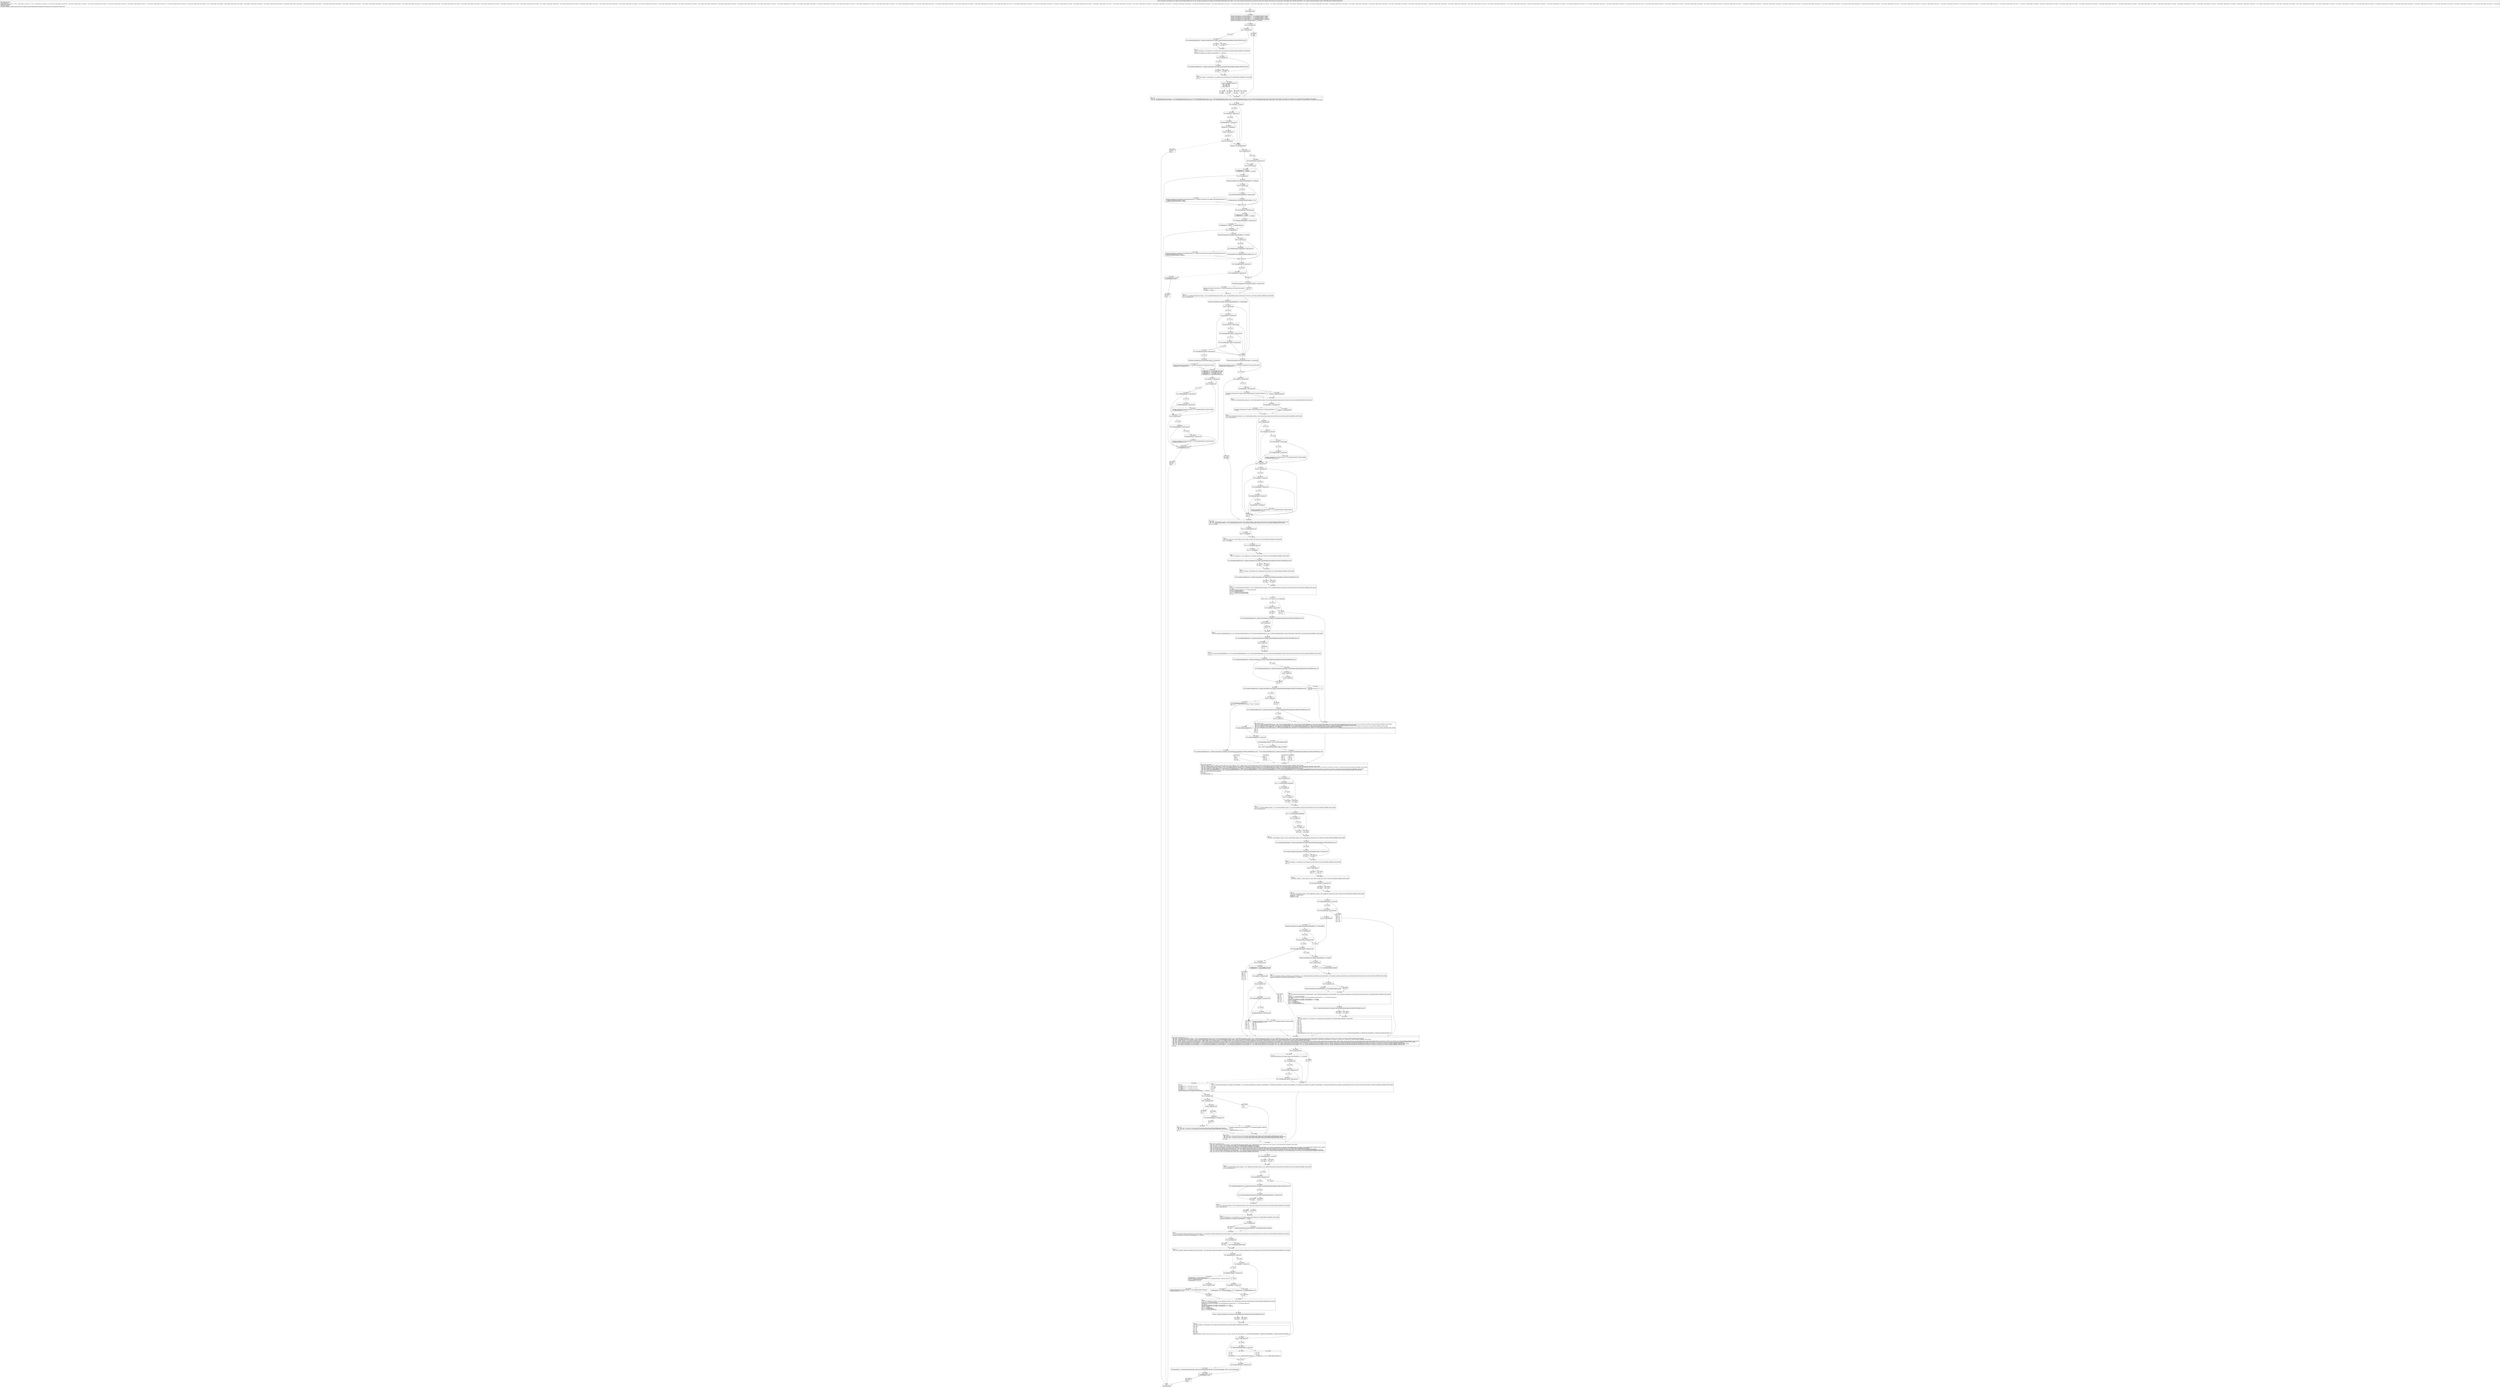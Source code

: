 digraph "CFG forandroidx.constraintlayout.core.widgets.ConstraintWidget.addToSolver(Landroidx\/constraintlayout\/core\/LinearSystem;Z)V" {
Node_334 [shape=record,label="{334\:\ ?|MTH_ENTER_BLOCK\l}"];
Node_336 [shape=record,label="{336\:\ 0x0000|androidx.constraintlayout.core.SolverVariable r13 = r74.createObjectVariable(r73.mLeft)\landroidx.constraintlayout.core.SolverVariable r12 = r74.createObjectVariable(r73.mRight)\landroidx.constraintlayout.core.SolverVariable r11 = r74.createObjectVariable(r73.mTop)\landroidx.constraintlayout.core.SolverVariable r10 = r74.createObjectVariable(r73.mBottom)\landroidx.constraintlayout.core.SolverVariable r9 = r74.createObjectVariable(r73.mBaseline)\landroidx.constraintlayout.core.widgets.ConstraintWidget r2 = r73.mParent\l}"];
Node_337 [shape=record,label="{337\:\ 0x0028|if (r2 == null) goto L333\l}"];
Node_338 [shape=record,label="{338\:\ 0x002a|if (r2 == null) goto L332\l}"];
Node_339 [shape=record,label="{339\:\ 0x002c}"];
Node_340 [shape=record,label="{340\:\ 0x0032|if (r2.mListDimensionBehaviors[0] != androidx.constraintlayout.core.widgets.ConstraintWidget.DimensionBehaviour.WRAP_CONTENT) goto L332\l}"];
Node_341 [shape=record,label="{341\:\ 0x0034|r2 = true\l}"];
Node_343 [shape=record,label="{343\:\ 0x0037|PHI: r2 \l  PHI: (r2v64 boolean) = (r2v63 boolean), (r2v74 boolean) binds: [B:342:0x0036, B:341:0x0034] A[DONT_GENERATE, DONT_INLINE]\l|r0 = r2\landroidx.constraintlayout.core.widgets.ConstraintWidget r2 = r73.mParent\l}"];
Node_344 [shape=record,label="{344\:\ 0x003a|if (r2 == null) goto L331\l}"];
Node_345 [shape=record,label="{345\:\ 0x003c}"];
Node_346 [shape=record,label="{346\:\ 0x0042|if (r2.mListDimensionBehaviors[1] != androidx.constraintlayout.core.widgets.ConstraintWidget.DimensionBehaviour.WRAP_CONTENT) goto L331\l}"];
Node_347 [shape=record,label="{347\:\ 0x0044|r2 = true\l}"];
Node_349 [shape=record,label="{349\:\ 0x0047|PHI: r2 \l  PHI: (r2v67 boolean) = (r2v66 boolean), (r2v71 boolean) binds: [B:348:0x0046, B:347:0x0044] A[DONT_GENERATE, DONT_INLINE]\l|r1 = r2\l}"];
Node_350 [shape=record,label="{350\:\ 0x004a|switch(r73.mWrapBehaviorInParent) \{\l    case 1: goto L330;\l    case 2: goto L329;\l    case 3: goto L328;\l    default: goto L14;\l\}\l}"];
Node_351 [shape=record,label="{351\:\ 0x004d|r4 = r0\lr3 = r1\l}"];
Node_356 [shape=record,label="{356\:\ 0x005f|PHI: r3 r4 \l  PHI: (r3v1 'verticalParentWrapContent' boolean) = (r3v0 'verticalParentWrapContent' boolean), (r3v20 'verticalParentWrapContent' boolean), (r3v21 'verticalParentWrapContent' boolean), (r3v22 'verticalParentWrapContent' boolean), (r3v23 'verticalParentWrapContent' boolean) binds: [B:355:0x005d, B:354:0x0059, B:353:0x0055, B:352:0x0050, B:351:0x004d] A[DONT_GENERATE, DONT_INLINE]\l  PHI: (r4v1 'horizontalParentWrapContent' boolean) = (r4v0 'horizontalParentWrapContent' boolean), (r4v11 'horizontalParentWrapContent' boolean), (r4v12 'horizontalParentWrapContent' boolean), (r4v13 'horizontalParentWrapContent' boolean), (r4v14 'horizontalParentWrapContent' boolean) binds: [B:355:0x005d, B:354:0x0059, B:353:0x0055, B:352:0x0050, B:351:0x004d] A[DONT_GENERATE, DONT_INLINE]\l}"];
Node_357 [shape=record,label="{357\:\ 0x0063|if (r73.mVisibility != 8) goto L27\l}"];
Node_358 [shape=record,label="{358\:\ 0x0065}"];
Node_359 [shape=record,label="{359\:\ 0x0067|if (r73.mAnimated != false) goto L27\l}"];
Node_360 [shape=record,label="{360\:\ 0x0069}"];
Node_361 [shape=record,label="{361\:\ 0x006d|if (hasDependencies() != false) goto L27\l}"];
Node_362 [shape=record,label="{362\:\ 0x006f|boolean[] r0 = r73.mIsInBarrier\l}"];
Node_363 [shape=record,label="{363\:\ 0x0073|if (r0[0] != false) goto L27\l}"];
Node_364 [shape=record,label="{364\:\ 0x0075}"];
Node_365 [shape=record,label="{365\:\ 0x0077|if (r0[1] != false) goto L27\l}"];
Node_366 [shape=record,label="{366\:\ 0x0079|RETURN\l|return\l}"];
Node_335 [shape=record,label="{335\:\ ?|MTH_EXIT_BLOCK\l}"];
Node_367 [shape=record,label="{367\:\ 0x007a|boolean r0 = r73.resolvedHorizontal\l}"];
Node_368 [shape=record,label="{368\:\ 0x007c|if (r0 != false) goto L301\l}"];
Node_369 [shape=record,label="{369\:\ 0x007e}"];
Node_370 [shape=record,label="{370\:\ 0x0080|if (r73.resolvedVertical == false) goto L31\l}"];
Node_398 [shape=record,label="{398\:\ 0x0101}"];
Node_399 [shape=record,label="{399\:\ 0x0105|if (androidx.constraintlayout.core.LinearSystem.sMetrics == null) goto L300\l}"];
Node_400 [shape=record,label="{400\:\ 0x0107|androidx.constraintlayout.core.Metrics r0 = androidx.constraintlayout.core.LinearSystem.sMetrics\lr16 = r3\lr0.widgets = r0.widgets + 1\l}"];
Node_402 [shape=record,label="{402\:\ 0x0113|PHI: r16 \l  PHI: (r16v1 'verticalParentWrapContent' boolean) = (r16v0 'verticalParentWrapContent' boolean), (r16v7 'verticalParentWrapContent' boolean) binds: [B:401:0x0111, B:400:0x0107] A[DONT_GENERATE, DONT_INLINE]\l|if (r75 == false) goto L66\l}"];
Node_403 [shape=record,label="{403\:\ 0x0115|androidx.constraintlayout.core.widgets.analyzer.HorizontalWidgetRun r0 = r73.horizontalRun\l}"];
Node_404 [shape=record,label="{404\:\ 0x0117|if (r0 == null) goto L66\l}"];
Node_405 [shape=record,label="{405\:\ 0x0119}"];
Node_406 [shape=record,label="{406\:\ 0x011b|if (r73.verticalRun == null) goto L66\l}"];
Node_407 [shape=record,label="{407\:\ 0x011d}"];
Node_408 [shape=record,label="{408\:\ 0x0121|if (r0.start.resolved == false) goto L66\l}"];
Node_409 [shape=record,label="{409\:\ 0x0123}"];
Node_410 [shape=record,label="{410\:\ 0x0129|if (r73.horizontalRun.end.resolved == false) goto L66\l}"];
Node_411 [shape=record,label="{411\:\ 0x012b}"];
Node_412 [shape=record,label="{412\:\ 0x0131|if (r73.verticalRun.start.resolved == false) goto L66\l}"];
Node_413 [shape=record,label="{413\:\ 0x0133}"];
Node_414 [shape=record,label="{414\:\ 0x0139|if (r73.verticalRun.end.resolved == false) goto L66\l}"];
Node_415 [shape=record,label="{415\:\ 0x013b}"];
Node_416 [shape=record,label="{416\:\ 0x013d|if (androidx.constraintlayout.core.LinearSystem.sMetrics == null) goto L50\l}"];
Node_417 [shape=record,label="{417\:\ 0x013f|androidx.constraintlayout.core.Metrics r0 = androidx.constraintlayout.core.LinearSystem.sMetrics\lr0.graphSolved = r0.graphSolved + 1\l}"];
Node_418 [shape=record,label="{418\:\ 0x0146|r74.addEquality(r13, r73.horizontalRun.start.value)\lr74.addEquality(r12, r73.horizontalRun.end.value)\lr74.addEquality(r11, r73.verticalRun.start.value)\lr74.addEquality(r10, r73.verticalRun.end.value)\lr74.addEquality(r9, r73.verticalRun.baseline.value)\l}"];
Node_419 [shape=record,label="{419\:\ 0x0175|if (r73.mParent == null) goto L64\l}"];
Node_420 [shape=record,label="{420\:\ 0x0177|if (r4 == false) goto L58\l}"];
Node_421 [shape=record,label="{421\:\ 0x0179}"];
Node_422 [shape=record,label="{422\:\ 0x017d|if (r73.isTerminalWidget[0] == false) goto L58\l}"];
Node_423 [shape=record,label="{423\:\ 0x017f}"];
Node_424 [shape=record,label="{424\:\ 0x0183|if (isInHorizontalChain() != false) goto L58\l}"];
Node_425 [shape=record,label="{425\:\ 0x0185|androidx.constraintlayout.core.SolverVariable r0 = r74.createObjectVariable(r73.mParent.mRight)\lr74.addGreaterThan(r0, r12, 0, 8)\l}"];
Node_426 [shape=record,label="{426\:\ 0x0192|if (r16 == false) goto L64\l}"];
Node_427 [shape=record,label="{427\:\ 0x0194}"];
Node_428 [shape=record,label="{428\:\ 0x0198|if (r73.isTerminalWidget[1] == false) goto L64\l}"];
Node_429 [shape=record,label="{429\:\ 0x019a}"];
Node_430 [shape=record,label="{430\:\ 0x019e|if (isInVerticalChain() != false) goto L64\l}"];
Node_431 [shape=record,label="{431\:\ 0x01a0|androidx.constraintlayout.core.SolverVariable r0 = r74.createObjectVariable(r73.mParent.mBottom)\lr74.addGreaterThan(r0, r10, 0, 8)\l}"];
Node_432 [shape=record,label="{432\:\ 0x01ad|r73.resolvedHorizontal = false\lr73.resolvedVertical = false\l}"];
Node_433 [shape=record,label="{433\:\ 0x01b1|RETURN\l|return\l}"];
Node_434 [shape=record,label="{434\:\ 0x01b2}"];
Node_435 [shape=record,label="{435\:\ 0x01b4|if (androidx.constraintlayout.core.LinearSystem.sMetrics == null) goto L69\l}"];
Node_436 [shape=record,label="{436\:\ 0x01b6|androidx.constraintlayout.core.Metrics r0 = androidx.constraintlayout.core.LinearSystem.sMetrics\lr0.linearSolved = r0.linearSolved + 1\l}"];
Node_437 [shape=record,label="{437\:\ 0x01bd}"];
Node_438 [shape=record,label="{438\:\ 0x01c1|if (r73.mParent == null) goto L299\l}"];
Node_439 [shape=record,label="{439\:\ 0x01c3}"];
Node_440 [shape=record,label="{440\:\ 0x01c7|if (isChainHead(0) == false) goto L298\l}"];
Node_441 [shape=record,label="{441\:\ 0x01c9|((androidx.constraintlayout.core.widgets.ConstraintWidgetContainer) r73.mParent).addChain(r73, 0)\lr0 = true\l}"];
Node_443 [shape=record,label="{443\:\ 0x01d6|PHI: r0 \l  PHI: (r0v124 'inHorizontalChain' boolean) = (r0v123 'inHorizontalChain' boolean), (r0v125 'inHorizontalChain' boolean) binds: [B:442:0x01d2, B:441:0x01c9] A[DONT_GENERATE, DONT_INLINE]\l}"];
Node_444 [shape=record,label="{444\:\ 0x01da|if (isChainHead(1) == false) goto L297\l}"];
Node_445 [shape=record,label="{445\:\ 0x01dc|((androidx.constraintlayout.core.widgets.ConstraintWidgetContainer) r73.mParent).addChain(r73, 1)\lr1 = true\l}"];
Node_447 [shape=record,label="{447\:\ 0x01e9|PHI: r1 \l  PHI: (r1v80 'inVerticalChain' boolean) = (r1v79 'inVerticalChain' boolean), (r1v81 'inVerticalChain' boolean) binds: [B:446:0x01e5, B:445:0x01dc] A[DONT_GENERATE, DONT_INLINE]\l|if (r0 != false) goto L86\l}"];
Node_448 [shape=record,label="{448\:\ 0x01eb|if (r4 == false) goto L86\l}"];
Node_449 [shape=record,label="{449\:\ 0x01ed}"];
Node_450 [shape=record,label="{450\:\ 0x01f1|if (r73.mVisibility == 8) goto L86\l}"];
Node_451 [shape=record,label="{451\:\ 0x01f3}"];
Node_452 [shape=record,label="{452\:\ 0x01f7|if (r73.mLeft.mTarget != null) goto L86\l}"];
Node_453 [shape=record,label="{453\:\ 0x01f9}"];
Node_454 [shape=record,label="{454\:\ 0x01fd|if (r73.mRight.mTarget != null) goto L86\l}"];
Node_455 [shape=record,label="{455\:\ 0x01ff|androidx.constraintlayout.core.SolverVariable r2 = r74.createObjectVariable(r73.mParent.mRight)\lr74.addGreaterThan(r2, r12, 0, 1)\l}"];
Node_456 [shape=record,label="{456\:\ 0x020a|if (r1 != false) goto L97\l}"];
Node_457 [shape=record,label="{457\:\ 0x020c|if (r16 == false) goto L97\l}"];
Node_458 [shape=record,label="{458\:\ 0x020e}"];
Node_459 [shape=record,label="{459\:\ 0x0212|if (r73.mVisibility == 8) goto L97\l}"];
Node_460 [shape=record,label="{460\:\ 0x0214}"];
Node_461 [shape=record,label="{461\:\ 0x0218|if (r73.mTop.mTarget != null) goto L97\l}"];
Node_462 [shape=record,label="{462\:\ 0x021a}"];
Node_463 [shape=record,label="{463\:\ 0x021e|if (r73.mBottom.mTarget != null) goto L97\l}"];
Node_464 [shape=record,label="{464\:\ 0x0220}"];
Node_465 [shape=record,label="{465\:\ 0x0222|if (r73.mBaseline != null) goto L97\l}"];
Node_466 [shape=record,label="{466\:\ 0x0224|androidx.constraintlayout.core.SolverVariable r2 = r74.createObjectVariable(r73.mParent.mBottom)\lr74.addGreaterThan(r2, r10, 0, 1)\l}"];
Node_467 [shape=record,label="{467\:\ 0x022f|r56 = r0\lr57 = r1\l}"];
Node_469 [shape=record,label="{469\:\ 0x0238|PHI: r56 r57 \l  PHI: (r56v1 'inHorizontalChain' boolean) = (r56v0 'inHorizontalChain' boolean), (r56v2 'inHorizontalChain' boolean) binds: [B:468:0x0234, B:467:0x022f] A[DONT_GENERATE, DONT_INLINE]\l  PHI: (r57v1 'inVerticalChain' boolean) = (r57v0 'inVerticalChain' boolean), (r57v2 'inVerticalChain' boolean) binds: [B:468:0x0234, B:467:0x022f] A[DONT_GENERATE, DONT_INLINE]\l|int r0 = r73.mWidth\l}"];
Node_470 [shape=record,label="{470\:\ 0x023c|if (r0 \>= r73.mMinWidth) goto L101\l}"];
Node_471 [shape=record,label="{471\:\ 0x023e|int r0 = r73.mMinWidth\l}"];
Node_472 [shape=record,label="{472\:\ 0x0240|PHI: r0 \l  PHI: (r0v33 'width' int) = (r0v32 'width' int), (r0v122 'width' int) binds: [B:470:0x023c, B:471:0x023e] A[DONT_GENERATE, DONT_INLINE]\l|int r1 = r73.mHeight\l}"];
Node_473 [shape=record,label="{473\:\ 0x0244|if (r1 \>= r73.mMinHeight) goto L104\l}"];
Node_474 [shape=record,label="{474\:\ 0x0246|int r1 = r73.mMinHeight\l}"];
Node_475 [shape=record,label="{475\:\ 0x0248|PHI: r1 \l  PHI: (r1v15 'height' int) = (r1v14 'height' int), (r1v78 'height' int) binds: [B:473:0x0244, B:474:0x0246] A[DONT_GENERATE, DONT_INLINE]\l}"];
Node_476 [shape=record,label="{476\:\ 0x024e|if (r73.mListDimensionBehaviors[0] == androidx.constraintlayout.core.widgets.ConstraintWidget.DimensionBehaviour.MATCH_CONSTRAINT) goto L296\l}"];
Node_477 [shape=record,label="{477\:\ 0x0250|r2 = true\l}"];
Node_479 [shape=record,label="{479\:\ 0x0253|PHI: r2 \l  PHI: (r2v7 boolean) = (r2v6 boolean), (r2v37 boolean) binds: [B:478:0x0252, B:477:0x0250] A[DONT_GENERATE, DONT_INLINE]\l|r3 = r2\l}"];
Node_480 [shape=record,label="{480\:\ 0x025a|if (r73.mListDimensionBehaviors[1] == androidx.constraintlayout.core.widgets.ConstraintWidget.DimensionBehaviour.MATCH_CONSTRAINT) goto L295\l}"];
Node_481 [shape=record,label="{481\:\ 0x025c|r2 = true\l}"];
Node_483 [shape=record,label="{483\:\ 0x025f|PHI: r2 \l  PHI: (r2v11 'verticalDimensionFixed' boolean) = (r2v10 'verticalDimensionFixed' boolean), (r2v36 'verticalDimensionFixed' boolean) binds: [B:482:0x025e, B:481:0x025c] A[DONT_GENERATE, DONT_INLINE]\l|r6 = false\lr73.mResolvedDimensionRatioSide = r73.mDimensionRatioSide\lfloat r7 = r73.mDimensionRatio\lr73.mResolvedDimensionRatio = r7\lint r8 = r73.mMatchConstraintDefaultWidth\lint r5 = r73.mMatchConstraintDefaultHeight\lr21 = r0\l}"];
Node_484 [shape=record,label="{484\:\ 0x0272|if ((r7 \> 0.0f ? 1 : (r7 == 0.0f ? 0 : \-1)) \<= 0) goto L294\l}"];
Node_485 [shape=record,label="{485\:\ 0x0274}"];
Node_486 [shape=record,label="{486\:\ 0x0278|if (r73.mVisibility == 8) goto L294\l}"];
Node_487 [shape=record,label="{487\:\ 0x027a|r6 = true\l}"];
Node_488 [shape=record,label="{488\:\ 0x0282|if (r73.mListDimensionBehaviors[0] != androidx.constraintlayout.core.widgets.ConstraintWidget.DimensionBehaviour.MATCH_CONSTRAINT) goto L118\l}"];
Node_489 [shape=record,label="{489\:\ 0x0284|if (r8 != 0) goto L118\l}"];
Node_490 [shape=record,label="{490\:\ 0x0286|r8 = 3\l}"];
Node_491 [shape=record,label="{491\:\ 0x0287|PHI: r8 \l  PHI: (r8v9 'matchConstraintDefaultWidth' int) = (r8v1 'matchConstraintDefaultWidth' int), (r8v1 'matchConstraintDefaultWidth' int), (r8v15 'matchConstraintDefaultWidth' int) binds: [B:488:0x0282, B:489:0x0284, B:490:0x0286] A[DONT_GENERATE, DONT_INLINE]\l}"];
Node_492 [shape=record,label="{492\:\ 0x028e|if (r73.mListDimensionBehaviors[1] != androidx.constraintlayout.core.widgets.ConstraintWidget.DimensionBehaviour.MATCH_CONSTRAINT) goto L122\l}"];
Node_493 [shape=record,label="{493\:\ 0x0290|if (r5 != 0) goto L122\l}"];
Node_494 [shape=record,label="{494\:\ 0x0292|r5 = 3\l}"];
Node_495 [shape=record,label="{495\:\ 0x0293|PHI: r5 \l  PHI: (r5v34 'matchConstraintDefaultHeight' int) = (r5v1 'matchConstraintDefaultHeight' int), (r5v1 'matchConstraintDefaultHeight' int), (r5v36 'matchConstraintDefaultHeight' int) binds: [B:492:0x028e, B:493:0x0290, B:494:0x0292] A[DONT_GENERATE, DONT_INLINE]\l|r17 = r1\l}"];
Node_496 [shape=record,label="{496\:\ 0x029d|if (r73.mListDimensionBehaviors[0] != androidx.constraintlayout.core.widgets.ConstraintWidget.DimensionBehaviour.MATCH_CONSTRAINT) goto L275\l}"];
Node_497 [shape=record,label="{497\:\ 0x029f}"];
Node_498 [shape=record,label="{498\:\ 0x02a6|if (r73.mListDimensionBehaviors[1] != androidx.constraintlayout.core.widgets.ConstraintWidget.DimensionBehaviour.MATCH_CONSTRAINT) goto L275\l}"];
Node_499 [shape=record,label="{499\:\ 0x02a8|if (r8 != 3) goto L275\l}"];
Node_500 [shape=record,label="{500\:\ 0x02aa|if (r5 != 3) goto L275\l}"];
Node_501 [shape=record,label="{501\:\ 0x02ac|r0 = r16\lsetupDimensionRatio(r4, r0, r3, r2)\lr23 = r0\l}"];
Node_522 [shape=record,label="{522\:\ 0x0336|PHI: r5 r6 r8 r17 r23 \l  PHI: (r5v33 'matchConstraintDefaultHeight' int) = (r5v1 'matchConstraintDefaultHeight' int), (r5v34 'matchConstraintDefaultHeight' int), (r5v34 'matchConstraintDefaultHeight' int), (r5v34 'matchConstraintDefaultHeight' int) binds: [B:521:0x0332, B:511:0x02f8, B:513:0x02fb, B:501:0x02ac] A[DONT_GENERATE, DONT_INLINE]\l  PHI: (r6v15 'useRatio' boolean) = (r6v2 'useRatio' boolean), (r6v16 'useRatio' boolean), (r6v16 'useRatio' boolean), (r6v16 'useRatio' boolean) binds: [B:521:0x0332, B:511:0x02f8, B:513:0x02fb, B:501:0x02ac] A[DONT_GENERATE, DONT_INLINE]\l  PHI: (r8v7 'matchConstraintDefaultWidth' int) = (r8v1 'matchConstraintDefaultWidth' int), (r8v9 'matchConstraintDefaultWidth' int), (r8v9 'matchConstraintDefaultWidth' int), (r8v9 'matchConstraintDefaultWidth' int) binds: [B:521:0x0332, B:511:0x02f8, B:513:0x02fb, B:501:0x02ac] A[DONT_GENERATE, DONT_INLINE]\l  PHI: (r17v5 'height' int) = (r17v1 'height' int), (r17v6 'height' int), (r17v6 'height' int), (r17v6 'height' int) binds: [B:521:0x0332, B:511:0x02f8, B:513:0x02fb, B:501:0x02ac] A[DONT_GENERATE, DONT_INLINE]\l  PHI: (r23v3 'verticalParentWrapContent' boolean) = (r23v0 'verticalParentWrapContent' boolean), (r23v4 'verticalParentWrapContent' boolean), (r23v4 'verticalParentWrapContent' boolean), (r23v6 'verticalParentWrapContent' boolean) binds: [B:521:0x0332, B:511:0x02f8, B:513:0x02fb, B:501:0x02ac] A[DONT_GENERATE, DONT_INLINE]\l|r58 = r5\lr59 = r8\lr28 = r17\lr0 = r21\lr8 = r6\l}"];
Node_523 [shape=record,label="{523\:\ 0x033f|PHI: r0 r8 r23 r28 r58 r59 \l  PHI: (r0v34 'width' int) = (r0v95 'width' int), (r0v112 'width' int), (r0v113 'width' int), (r0v117 'width' int), (r0v118 'width' int) binds: [B:522:0x0336, B:520:0x0328, B:519:0x031c, B:509:0x02e6, B:508:0x02da] A[DONT_GENERATE, DONT_INLINE]\l  PHI: (r8v2 'useRatio' boolean) = (r8v8 'useRatio' boolean), (r8v10 'useRatio' boolean), (r8v11 'useRatio' boolean), (r8v12 'useRatio' boolean), (r8v14 'useRatio' boolean) binds: [B:522:0x0336, B:520:0x0328, B:519:0x031c, B:509:0x02e6, B:508:0x02da] A[DONT_GENERATE, DONT_INLINE]\l  PHI: (r23v1 'verticalParentWrapContent' boolean) = (r23v3 'verticalParentWrapContent' boolean), (r23v4 'verticalParentWrapContent' boolean), (r23v4 'verticalParentWrapContent' boolean), (r23v5 'verticalParentWrapContent' boolean), (r23v5 'verticalParentWrapContent' boolean) binds: [B:522:0x0336, B:520:0x0328, B:519:0x031c, B:509:0x02e6, B:508:0x02da] A[DONT_GENERATE, DONT_INLINE]\l  PHI: (r28v0 'height' int) = (r28v4 'height' int), (r28v5 'height' int), (r28v6 'height' int), (r28v7 'height' int), (r28v8 'height' int) binds: [B:522:0x0336, B:520:0x0328, B:519:0x031c, B:509:0x02e6, B:508:0x02da] A[DONT_GENERATE, DONT_INLINE]\l  PHI: (r58v0 'matchConstraintDefaultHeight' int) = (r58v1 'matchConstraintDefaultHeight' int), (r58v2 'matchConstraintDefaultHeight' int), (r58v3 'matchConstraintDefaultHeight' int), (r58v4 'matchConstraintDefaultHeight' int), (r58v5 'matchConstraintDefaultHeight' int) binds: [B:522:0x0336, B:520:0x0328, B:519:0x031c, B:509:0x02e6, B:508:0x02da] A[DONT_GENERATE, DONT_INLINE]\l  PHI: (r59v0 'matchConstraintDefaultWidth' int) = (r59v1 'matchConstraintDefaultWidth' int), (r59v2 'matchConstraintDefaultWidth' int), (r59v3 'matchConstraintDefaultWidth' int), (r59v4 'matchConstraintDefaultWidth' int), (r59v5 'matchConstraintDefaultWidth' int) binds: [B:522:0x0336, B:520:0x0328, B:519:0x031c, B:509:0x02e6, B:508:0x02da] A[DONT_GENERATE, DONT_INLINE]\l|int[] r1 = r73.mResolvedMatchConstraintDefault\lr1[0] = r59\lr1[1] = r58\lr73.mResolvedHasRatio = r8\l}"];
Node_524 [shape=record,label="{524\:\ 0x0349|if (r8 == false) goto L274\l}"];
Node_525 [shape=record,label="{525\:\ 0x034b|int r1 = r73.mResolvedDimensionRatioSide\l}"];
Node_526 [shape=record,label="{526\:\ 0x034d|if (r1 == 0) goto L136\l}"];
Node_527 [shape=record,label="{527\:\ 0x034f}"];
Node_528 [shape=record,label="{528\:\ 0x0350|if (r1 != (\-1)) goto L274\l}"];
Node_529 [shape=record,label="{529\:\ 0x0352|r17 = true\l}"];
Node_531 [shape=record,label="{531\:\ 0x0357|PHI: r17 \l  PHI: (r17v3 'useHorizontalRatio' boolean) = (r17v2 'useHorizontalRatio' boolean), (r17v4 'useHorizontalRatio' boolean) binds: [B:530:0x0355, B:529:0x0352] A[DONT_GENERATE, DONT_INLINE]\l|if (r8 == false) goto L273\l}"];
Node_532 [shape=record,label="{532\:\ 0x0359|int r1 = r73.mResolvedDimensionRatioSide\l}"];
Node_533 [shape=record,label="{533\:\ 0x035c|if (r1 == 1) goto L142\l}"];
Node_534 [shape=record,label="{534\:\ 0x035e}"];
Node_535 [shape=record,label="{535\:\ 0x035f|if (r1 != (\-1)) goto L273\l}"];
Node_536 [shape=record,label="{536\:\ 0x0361|r45 = true\l}"];
Node_538 [shape=record,label="{538\:\ 0x0366|PHI: r45 \l  PHI: (r45v1 'useVerticalRatio' boolean) = (r45v0 'useVerticalRatio' boolean), (r45v2 'useVerticalRatio' boolean) binds: [B:537:0x0364, B:536:0x0361] A[DONT_GENERATE, DONT_INLINE]\l}"];
Node_539 [shape=record,label="{539\:\ 0x036d|if (r73.mListDimensionBehaviors[0] != androidx.constraintlayout.core.widgets.ConstraintWidget.DimensionBehaviour.WRAP_CONTENT) goto L272\l}"];
Node_540 [shape=record,label="{540\:\ 0x036f}"];
Node_541 [shape=record,label="{541\:\ 0x0371|if ((r73 instanceof androidx.constraintlayout.core.widgets.ConstraintWidgetContainer) == false) goto L272\l}"];
Node_542 [shape=record,label="{542\:\ 0x0373|r1 = true\l}"];
Node_544 [shape=record,label="{544\:\ 0x0376|PHI: r1 \l  PHI: (r1v20 boolean) = (r1v19 boolean), (r1v61 boolean) binds: [B:543:0x0375, B:542:0x0373] A[DONT_GENERATE, DONT_INLINE]\l|r29 = r1\l}"];
Node_545 [shape=record,label="{545\:\ 0x0378|if (r29 == false) goto L271\l}"];
Node_546 [shape=record,label="{546\:\ 0x037a|r60 = 0\l}"];
Node_548 [shape=record,label="{548\:\ 0x0380|PHI: r60 \l  PHI: (r60v1 'width' int) = (r60v0 'width' int), (r60v2 'width' int) binds: [B:547:0x037e, B:546:0x037a] A[DONT_GENERATE, DONT_INLINE]\l}"];
Node_549 [shape=record,label="{549\:\ 0x0387|if (r73.mCenter.isConnected() == false) goto L270\l}"];
Node_550 [shape=record,label="{550\:\ 0x0389|r30 = false\l}"];
Node_552 [shape=record,label="{552\:\ 0x038f|PHI: r30 \l  PHI: (r30v1 'applyPosition' boolean) = (r30v0 'applyPosition' boolean), (r30v5 'applyPosition' boolean) binds: [B:551:0x038d, B:550:0x0389] A[DONT_GENERATE, DONT_INLINE]\l|boolean[] r0 = r73.mIsInBarrier\lboolean r61 = r0[0]\lboolean r62 = r0[1]\l}"];
Node_553 [shape=record,label="{553\:\ 0x039c|if (r73.mHorizontalResolution == 2) goto L269\l}"];
Node_554 [shape=record,label="{554\:\ 0x039e}"];
Node_555 [shape=record,label="{555\:\ 0x03a0|if (r73.resolvedHorizontal != false) goto L269\l}"];
Node_556 [shape=record,label="{556\:\ 0x03a2|if (r75 == false) goto L268\l}"];
Node_557 [shape=record,label="{557\:\ 0x03a4|androidx.constraintlayout.core.widgets.analyzer.HorizontalWidgetRun r0 = r73.horizontalRun\l}"];
Node_558 [shape=record,label="{558\:\ 0x03a6|if (r0 == null) goto L268\l}"];
Node_559 [shape=record,label="{559\:\ 0x03a8}"];
Node_560 [shape=record,label="{560\:\ 0x03ac|if (r0.start.resolved == false) goto L268\l}"];
Node_561 [shape=record,label="{561\:\ 0x03ae}"];
Node_562 [shape=record,label="{562\:\ 0x03b4|if (r73.horizontalRun.end.resolved != false) goto L256\l}"];
Node_563 [shape=record,label="{563\:\ 0x03b6}"];
Node_577 [shape=record,label="{577\:\ 0x044e|androidx.constraintlayout.core.widgets.ConstraintWidget r0 = r73.mParent\l}"];
Node_578 [shape=record,label="{578\:\ 0x0450|if (r0 == null) goto L255\l}"];
Node_579 [shape=record,label="{579\:\ 0x0452|r7 = r74.createObjectVariable(r0.mRight)\l}"];
Node_581 [shape=record,label="{581\:\ 0x045c|PHI: r7 \l  PHI: (r7v8 'parentMax' androidx.constraintlayout.core.SolverVariable) = (r7v7 'parentMax' androidx.constraintlayout.core.SolverVariable), (r7v9 'parentMax' androidx.constraintlayout.core.SolverVariable) binds: [B:580:0x045a, B:579:0x0452] A[DONT_GENERATE, DONT_INLINE]\l|androidx.constraintlayout.core.widgets.ConstraintWidget r0 = r73.mParent\l}"];
Node_582 [shape=record,label="{582\:\ 0x045e|if (r0 == null) goto L254\l}"];
Node_583 [shape=record,label="{583\:\ 0x0460|androidx.constraintlayout.core.SolverVariable r0 = r74.createObjectVariable(r0.mLeft)\l}"];
Node_585 [shape=record,label="{585\:\ 0x0469|PHI: r0 \l  PHI: (r0v62 androidx.constraintlayout.core.SolverVariable) = (r0v61 androidx.constraintlayout.core.SolverVariable), (r0v71 androidx.constraintlayout.core.SolverVariable) binds: [B:584:0x0467, B:583:0x0460] A[DONT_GENERATE, DONT_INLINE]\l|r6 = r0\lboolean r21 = r73.isTerminalWidget[0]\landroidx.constraintlayout.core.widgets.ConstraintWidget$DimensionBehaviour[] r0 = r73.mListDimensionBehaviors\lr22 = r0[0]\landroidx.constraintlayout.core.widgets.ConstraintAnchor r1 = r73.mLeft\landroidx.constraintlayout.core.widgets.ConstraintAnchor r2 = r73.mRight\lint r2 = r73.f38mX\lint r2 = r73.mMinWidth\lr35 = r73.mMaxDimension[0]\lfloat r5 = r73.mHorizontalBiasPercent\l}"];
Node_586 [shape=record,label="{586\:\ 0x0494|if (r0[1] != androidx.constraintlayout.core.widgets.ConstraintWidget.DimensionBehaviour.MATCH_CONSTRAINT) goto L253\l}"];
Node_587 [shape=record,label="{587\:\ 0x0496|r37 = true\l}"];
Node_589 [shape=record,label="{589\:\ 0x049b|PHI: r37 \l  PHI: (r37v2 boolean) = (r37v1 boolean), (r37v3 boolean) binds: [B:588:0x0499, B:587:0x0496] A[DONT_GENERATE, DONT_INLINE]\l|r64 = r23\lr3 = r4\lr66 = r4\lr67 = r8\lr68 = r9\lr69 = r10\lr70 = r11\lr71 = r12\lr72 = r13\lr13 = r60\lr18 = r37\lr19 = r56\lr20 = r57\lr22 = r59\lr23 = r58\lapplyConstraints(r74, true, r3, r64, r21, r6, r7, r22, r29, r1, r2, r2, r13, r2, r35, r5, r17, r18, r19, r20, r61, r22, r23, r73.mMatchConstraintMinWidth, r73.mMatchConstraintMaxWidth, r73.mMatchConstraintPercentWidth, r30)\l}"];
Node_591 [shape=record,label="{591\:\ 0x0506|PHI: r64 r66 r67 r68 r69 r70 r71 r72 \l  PHI: (r64v1 'verticalParentWrapContent' boolean) = (r64v0 'verticalParentWrapContent' boolean), (r64v2 'verticalParentWrapContent' boolean), (r64v3 'verticalParentWrapContent' boolean), (r64v4 'verticalParentWrapContent' boolean), (r64v5 'verticalParentWrapContent' boolean), (r64v6 'verticalParentWrapContent' boolean) binds: [B:590:0x04f2, B:589:0x049b, B:575:0x0434, B:574:0x041c, B:573:0x0404, B:572:0x03e1] A[DONT_GENERATE, DONT_INLINE]\l  PHI: (r66v1 'horizontalParentWrapContent' boolean) = (r66v0 'horizontalParentWrapContent' boolean), (r66v2 'horizontalParentWrapContent' boolean), (r66v3 'horizontalParentWrapContent' boolean), (r66v4 'horizontalParentWrapContent' boolean), (r66v5 'horizontalParentWrapContent' boolean), (r66v6 'horizontalParentWrapContent' boolean) binds: [B:590:0x04f2, B:589:0x049b, B:575:0x0434, B:574:0x041c, B:573:0x0404, B:572:0x03e1] A[DONT_GENERATE, DONT_INLINE]\l  PHI: (r67v1 'useRatio' boolean) = (r67v0 'useRatio' boolean), (r67v2 'useRatio' boolean), (r67v3 'useRatio' boolean), (r67v4 'useRatio' boolean), (r67v5 'useRatio' boolean), (r67v6 'useRatio' boolean) binds: [B:590:0x04f2, B:589:0x049b, B:575:0x0434, B:574:0x041c, B:573:0x0404, B:572:0x03e1] A[DONT_GENERATE, DONT_INLINE]\l  PHI: (r68v1 'baseline' androidx.constraintlayout.core.SolverVariable) = (r68v0 'baseline' androidx.constraintlayout.core.SolverVariable), (r68v4 'baseline' androidx.constraintlayout.core.SolverVariable), (r68v5 'baseline' androidx.constraintlayout.core.SolverVariable), (r68v6 'baseline' androidx.constraintlayout.core.SolverVariable), (r68v7 'baseline' androidx.constraintlayout.core.SolverVariable), (r68v8 'baseline' androidx.constraintlayout.core.SolverVariable) binds: [B:590:0x04f2, B:589:0x049b, B:575:0x0434, B:574:0x041c, B:573:0x0404, B:572:0x03e1] A[DONT_GENERATE, DONT_INLINE]\l  PHI: (r69v1 'bottom' androidx.constraintlayout.core.SolverVariable) = (r69v0 'bottom' androidx.constraintlayout.core.SolverVariable), (r69v2 'bottom' androidx.constraintlayout.core.SolverVariable), (r69v3 'bottom' androidx.constraintlayout.core.SolverVariable), (r69v4 'bottom' androidx.constraintlayout.core.SolverVariable), (r69v5 'bottom' androidx.constraintlayout.core.SolverVariable), (r69v6 'bottom' androidx.constraintlayout.core.SolverVariable) binds: [B:590:0x04f2, B:589:0x049b, B:575:0x0434, B:574:0x041c, B:573:0x0404, B:572:0x03e1] A[DONT_GENERATE, DONT_INLINE]\l  PHI: (r70v1 'top' androidx.constraintlayout.core.SolverVariable) = (r70v0 'top' androidx.constraintlayout.core.SolverVariable), (r70v2 'top' androidx.constraintlayout.core.SolverVariable), (r70v3 'top' androidx.constraintlayout.core.SolverVariable), (r70v4 'top' androidx.constraintlayout.core.SolverVariable), (r70v5 'top' androidx.constraintlayout.core.SolverVariable), (r70v6 'top' androidx.constraintlayout.core.SolverVariable) binds: [B:590:0x04f2, B:589:0x049b, B:575:0x0434, B:574:0x041c, B:573:0x0404, B:572:0x03e1] A[DONT_GENERATE, DONT_INLINE]\l  PHI: (r71v1 'right' androidx.constraintlayout.core.SolverVariable) = (r71v0 'right' androidx.constraintlayout.core.SolverVariable), (r71v2 'right' androidx.constraintlayout.core.SolverVariable), (r71v3 'right' androidx.constraintlayout.core.SolverVariable), (r71v4 'right' androidx.constraintlayout.core.SolverVariable), (r71v5 'right' androidx.constraintlayout.core.SolverVariable), (r71v6 'right' androidx.constraintlayout.core.SolverVariable) binds: [B:590:0x04f2, B:589:0x049b, B:575:0x0434, B:574:0x041c, B:573:0x0404, B:572:0x03e1] A[DONT_GENERATE, DONT_INLINE]\l  PHI: (r72v1 'left' androidx.constraintlayout.core.SolverVariable) = (r72v0 'left' androidx.constraintlayout.core.SolverVariable), (r72v2 'left' androidx.constraintlayout.core.SolverVariable), (r72v3 'left' androidx.constraintlayout.core.SolverVariable), (r72v4 'left' androidx.constraintlayout.core.SolverVariable), (r72v5 'left' androidx.constraintlayout.core.SolverVariable), (r72v6 'left' androidx.constraintlayout.core.SolverVariable) binds: [B:590:0x04f2, B:589:0x049b, B:575:0x0434, B:574:0x041c, B:573:0x0404, B:572:0x03e1] A[DONT_GENERATE, DONT_INLINE]\l|r0 = true\l}"];
Node_592 [shape=record,label="{592\:\ 0x0507|if (r75 == false) goto L252\l}"];
Node_593 [shape=record,label="{593\:\ 0x0509|r7 = r73\landroidx.constraintlayout.core.widgets.analyzer.VerticalWidgetRun r1 = r7.verticalRun\l}"];
Node_594 [shape=record,label="{594\:\ 0x050d|if (r1 == null) goto L251\l}"];
Node_595 [shape=record,label="{595\:\ 0x050f}"];
Node_596 [shape=record,label="{596\:\ 0x0513|if (r1.start.resolved == false) goto L251\l}"];
Node_597 [shape=record,label="{597\:\ 0x0515}"];
Node_598 [shape=record,label="{598\:\ 0x051b|if (r7.verticalRun.end.resolved == false) goto L251\l}"];
Node_599 [shape=record,label="{599\:\ 0x051d|r8 = r74\lr9 = r70\lr8.addEquality(r9, r7.verticalRun.start.value)\lr10 = r69\lr8.addEquality(r10, r7.verticalRun.end.value)\lr11 = r68\lr8.addEquality(r11, r7.verticalRun.baseline.value)\landroidx.constraintlayout.core.widgets.ConstraintWidget r1 = r7.mParent\l}"];
Node_600 [shape=record,label="{600\:\ 0x0542|if (r1 == null) goto L250\l}"];
Node_601 [shape=record,label="{601\:\ 0x0544|if (r57 != false) goto L249\l}"];
Node_602 [shape=record,label="{602\:\ 0x0546|if (r64 == false) goto L249\l}"];
Node_603 [shape=record,label="{603\:\ 0x0548|r3 = 1\l}"];
Node_604 [shape=record,label="{604\:\ 0x054d|if (r7.isTerminalWidget[1] == false) goto L247\l}"];
Node_605 [shape=record,label="{605\:\ 0x054f|androidx.constraintlayout.core.SolverVariable r1 = r8.createObjectVariable(r1.mBottom)\lr2 = 8\lr12 = 0\lr8.addGreaterThan(r1, r10, 0, 8)\l}"];
Node_610 [shape=record,label="{610\:\ 0x0568|PHI: r2 r3 r12 \l  PHI: (r2v25 int) = (r2v24 int), (r2v27 int), (r2v31 int) binds: [B:609:0x0564, B:608:0x0562, B:605:0x054f] A[DONT_GENERATE, DONT_INLINE]\l  PHI: (r3v13 char) = (r3v12 char), (r3v15 char), (r3v16 char) binds: [B:609:0x0564, B:608:0x0562, B:605:0x054f] A[DONT_GENERATE, DONT_INLINE]\l  PHI: (r12v5 int) = (r12v4 int), (r12v6 int), (r12v7 int) binds: [B:609:0x0564, B:608:0x0562, B:605:0x054f] A[DONT_GENERATE, DONT_INLINE]\l|r0 = false\l}"];
Node_613 [shape=record,label="{613\:\ 0x0578|PHI: r0 r2 r3 r7 r8 r9 r10 r11 r12 \l  PHI: (r0v39 'applyVerticalConstraints' boolean) = (r0v38 'applyVerticalConstraints' boolean), (r0v57 'applyVerticalConstraints' boolean) binds: [B:612:0x056c, B:610:0x0568] A[DONT_GENERATE, DONT_INLINE]\l  PHI: (r2v13 int) = (r2v12 int), (r2v25 int) binds: [B:612:0x056c, B:610:0x0568] A[DONT_GENERATE, DONT_INLINE]\l  PHI: (r3v5 char) = (r3v4 char), (r3v13 char) binds: [B:612:0x056c, B:610:0x0568] A[DONT_GENERATE, DONT_INLINE]\l  PHI: (r7v5 androidx.constraintlayout.core.widgets.ConstraintWidget) = (r7v4 androidx.constraintlayout.core.widgets.ConstraintWidget), (r7v6 androidx.constraintlayout.core.widgets.ConstraintWidget) binds: [B:612:0x056c, B:610:0x0568] A[DONT_GENERATE, DONT_INLINE]\l  PHI: (r8v4 androidx.constraintlayout.core.LinearSystem) = (r8v3 androidx.constraintlayout.core.LinearSystem), (r8v5 androidx.constraintlayout.core.LinearSystem) binds: [B:612:0x056c, B:610:0x0568] A[DONT_GENERATE, DONT_INLINE]\l  PHI: (r9v2 'top' androidx.constraintlayout.core.SolverVariable) = (r9v1 'top' androidx.constraintlayout.core.SolverVariable), (r9v3 'top' androidx.constraintlayout.core.SolverVariable) binds: [B:612:0x056c, B:610:0x0568] A[DONT_GENERATE, DONT_INLINE]\l  PHI: (r10v2 'bottom' androidx.constraintlayout.core.SolverVariable) = (r10v1 'bottom' androidx.constraintlayout.core.SolverVariable), (r10v3 'bottom' androidx.constraintlayout.core.SolverVariable) binds: [B:612:0x056c, B:610:0x0568] A[DONT_GENERATE, DONT_INLINE]\l  PHI: (r11v2 'baseline' androidx.constraintlayout.core.SolverVariable) = (r11v1 'baseline' androidx.constraintlayout.core.SolverVariable), (r11v6 'baseline' androidx.constraintlayout.core.SolverVariable) binds: [B:612:0x056c, B:610:0x0568] A[DONT_GENERATE, DONT_INLINE]\l  PHI: (r12v2 int) = (r12v1 int), (r12v5 int) binds: [B:612:0x056c, B:610:0x0568] A[DONT_GENERATE, DONT_INLINE]\l}"];
Node_614 [shape=record,label="{614\:\ 0x057b|if (r7.mVerticalResolution != 2) goto L246\l}"];
Node_615 [shape=record,label="{615\:\ 0x057d|r13 = false\l}"];
Node_617 [shape=record,label="{617\:\ 0x0581|PHI: r13 \l  PHI: (r13v2 'applyVerticalConstraints' boolean) = (r13v1 'applyVerticalConstraints' boolean), (r13v3 'applyVerticalConstraints' boolean) binds: [B:616:0x0580, B:615:0x057d] A[DONT_GENERATE, DONT_INLINE]\l|if (r13 == false) goto L245\l}"];
Node_618 [shape=record,label="{618\:\ 0x0583}"];
Node_619 [shape=record,label="{619\:\ 0x0585|if (r7.resolvedVertical != false) goto L245\l}"];
Node_620 [shape=record,label="{620\:\ 0x0587}"];
Node_621 [shape=record,label="{621\:\ 0x058d|if (r7.mListDimensionBehaviors[r3] != androidx.constraintlayout.core.widgets.ConstraintWidget.DimensionBehaviour.WRAP_CONTENT) goto L244\l}"];
Node_622 [shape=record,label="{622\:\ 0x058f}"];
Node_623 [shape=record,label="{623\:\ 0x0591|if ((r7 instanceof androidx.constraintlayout.core.widgets.ConstraintWidgetContainer) == false) goto L244\l}"];
Node_624 [shape=record,label="{624\:\ 0x0593|r0 = true\l}"];
Node_626 [shape=record,label="{626\:\ 0x0596|PHI: r0 \l  PHI: (r0v53 'wrapContent' boolean) = (r0v52 'wrapContent' boolean), (r0v55 'wrapContent' boolean) binds: [B:625:0x0595, B:624:0x0593] A[DONT_GENERATE, DONT_INLINE]\l|if (r0 == false) goto L243\l}"];
Node_627 [shape=record,label="{627\:\ 0x0598|r1 = 0\l}"];
Node_629 [shape=record,label="{629\:\ 0x059f|PHI: r1 \l  PHI: (r1v36 'height' int) = (r1v35 'height' int), (r1v37 'height' int) binds: [B:628:0x059d, B:627:0x0598] A[DONT_GENERATE, DONT_INLINE]\l|androidx.constraintlayout.core.widgets.ConstraintWidget r4 = r7.mParent\l}"];
Node_630 [shape=record,label="{630\:\ 0x05a1|if (r4 == null) goto L242\l}"];
Node_631 [shape=record,label="{631\:\ 0x05a3|androidx.constraintlayout.core.SolverVariable r4 = r8.createObjectVariable(r4.mBottom)\l}"];
Node_633 [shape=record,label="{633\:\ 0x05ac|PHI: r4 \l  PHI: (r4v7 'parentMax' androidx.constraintlayout.core.SolverVariable) = (r4v6 'parentMax' androidx.constraintlayout.core.SolverVariable), (r4v9 'parentMax' androidx.constraintlayout.core.SolverVariable) binds: [B:632:0x05aa, B:631:0x05a3] A[DONT_GENERATE, DONT_INLINE]\l|androidx.constraintlayout.core.widgets.ConstraintWidget r5 = r7.mParent\l}"];
Node_634 [shape=record,label="{634\:\ 0x05ae|if (r5 == null) goto L241\l}"];
Node_635 [shape=record,label="{635\:\ 0x05b0|r34 = r8.createObjectVariable(r5.mTop)\l}"];
Node_637 [shape=record,label="{637\:\ 0x05bb|PHI: r34 \l  PHI: (r34v1 'parentMin' androidx.constraintlayout.core.SolverVariable) = (r34v0 'parentMin' androidx.constraintlayout.core.SolverVariable), (r34v2 'parentMin' androidx.constraintlayout.core.SolverVariable) binds: [B:636:0x05b9, B:635:0x05b0] A[DONT_GENERATE, DONT_INLINE]\l}"];
Node_638 [shape=record,label="{638\:\ 0x05bd|if (r7.mBaselineDistance \> 0) goto L231\l}"];
Node_639 [shape=record,label="{639\:\ 0x05bf}"];
Node_640 [shape=record,label="{640\:\ 0x05c1|if (r7.mVisibility != r2) goto L215\l}"];
Node_651 [shape=record,label="{651\:\ 0x0607|r2 = r30\l}"];
Node_652 [shape=record,label="{652\:\ 0x0609|PHI: r2 \l  PHI: (r2v22 'applyPosition' boolean) = (r2v19 'applyPosition' boolean), (r2v23 'applyPosition' boolean) binds: [B:646:0x05ef, B:651:0x0607] A[DONT_GENERATE, DONT_INLINE]\l|boolean r33 = r7.isTerminalWidget[r3]\landroidx.constraintlayout.core.widgets.ConstraintWidget$DimensionBehaviour[] r5 = r7.mListDimensionBehaviors\lr36 = r5[r3]\landroidx.constraintlayout.core.widgets.ConstraintAnchor r6 = r7.mTop\landroidx.constraintlayout.core.widgets.ConstraintAnchor r14 = r7.mBottom\lint r15 = r7.f39mY\lint r12 = r7.mMinHeight\lr43 = r7.mMaxDimension[r3]\lfloat r11 = r7.mVerticalBiasPercent\l}"];
Node_653 [shape=record,label="{653\:\ 0x0629|if (r5[0] != androidx.constraintlayout.core.widgets.ConstraintWidget.DimensionBehaviour.MATCH_CONSTRAINT) goto L230\l}"];
Node_654 [shape=record,label="{654\:\ 0x062b|r46 = true\l}"];
Node_656 [shape=record,label="{656\:\ 0x0630|PHI: r46 \l  PHI: (r46v1 boolean) = (r46v0 boolean), (r46v2 boolean) binds: [B:655:0x062e, B:654:0x062b] A[DONT_GENERATE, DONT_INLINE]\l|r31 = r64\lr32 = r66\lr35 = r4\lr37 = r0\lr41 = r1\lr47 = r57\lr48 = r56\lr50 = r58\lr51 = r59\lapplyConstraints(r74, false, r31, r32, r33, r34, r35, r36, r37, r6, r14, r15, r41, r12, r43, r11, r45, r46, r47, r48, r62, r50, r51, r7.mMatchConstraintMinHeight, r7.mMatchConstraintMaxHeight, r7.mMatchConstraintPercentHeight, r2)\l}"];
Node_658 [shape=record,label="{658\:\ 0x066c|if (r67 == false) goto L225\l}"];
Node_659 [shape=record,label="{659\:\ 0x066e}"];
Node_660 [shape=record,label="{660\:\ 0x0673|if (r7.mResolvedDimensionRatioSide != 1) goto L224\l}"];
Node_661 [shape=record,label="{661\:\ 0x0675|r1 = r10\lr2 = r9\lr3 = r71\lr4 = r72\lr74.addRatio(r1, r2, r3, r4, r7.mResolvedDimensionRatio, 8)\l}"];
Node_662 [shape=record,label="{662\:\ 0x0684|r1 = r71\lr2 = r72\lr3 = r10\lr4 = r9\lr74.addRatio(r1, r2, r3, r4, r7.mResolvedDimensionRatio, 8)\l}"];
Node_663 [shape=record,label="{663\:\ 0x0692}"];
Node_664 [shape=record,label="{664\:\ 0x0698|if (r7.mCenter.isConnected() == false) goto L228\l}"];
Node_665 [shape=record,label="{665\:\ 0x069a|r8.addCenterPoint(r7, r7.mCenter.getTarget().getOwner(), (float) java.lang.Math.toRadians((double) (r7.mCircleConstraintAngle + 90.0f)), r7.mCenter.getMargin())\l}"];
Node_666 [shape=record,label="{666\:\ 0x06b8|r7.resolvedHorizontal = false\lr7.resolvedVertical = false\l}"];
Node_667 [shape=record,label="{667\:\ 0x06bd|RETURN\l|return\l}"];
Node_655 [shape=record,label="{655\:\ 0x062e|r46 = false\l}"];
Node_641 [shape=record,label="{641\:\ 0x05c3}"];
Node_642 [shape=record,label="{642\:\ 0x05c7|if (r7.mBaseline.mTarget == null) goto L237\l}"];
Node_643 [shape=record,label="{643\:\ 0x05c9|r8.addEquality(r11, r9, getBaselineDistance(), r2)\landroidx.constraintlayout.core.SolverVariable r5 = r8.createObjectVariable(r7.mBaseline.mTarget)\lint r6 = r7.mBaseline.getMargin()\lr8.addEquality(r11, r5, r6, r2)\l}"];
Node_644 [shape=record,label="{644\:\ 0x05e3|if (r64 == false) goto L236\l}"];
Node_645 [shape=record,label="{645\:\ 0x05e5|androidx.constraintlayout.core.SolverVariable r2 = r8.createObjectVariable(r7.mBottom)\lr8.addGreaterThan(r4, r2, r12, 5)\l}"];
Node_646 [shape=record,label="{646\:\ 0x05ef|r2 = false\l}"];
Node_647 [shape=record,label="{647\:\ 0x05f2}"];
Node_648 [shape=record,label="{648\:\ 0x05f4|if (r7.mVisibility != r2) goto L240\l}"];
Node_649 [shape=record,label="{649\:\ 0x05f6|r8.addEquality(r11, r9, r7.mBaseline.getMargin(), r2)\l}"];
Node_650 [shape=record,label="{650\:\ 0x0600|r8.addEquality(r11, r9, getBaselineDistance(), r2)\l}"];
Node_636 [shape=record,label="{636\:\ 0x05b9|r34 = null\l}"];
Node_632 [shape=record,label="{632\:\ 0x05aa|r4 = null\l}"];
Node_628 [shape=record,label="{628\:\ 0x059d|r1 = r28\l}"];
Node_625 [shape=record,label="{625\:\ 0x0595|r0 = false\l}"];
Node_657 [shape=record,label="{657\:\ 0x066a}"];
Node_616 [shape=record,label="{616\:\ 0x0580|r13 = r0\l}"];
Node_606 [shape=record,label="{606\:\ 0x055c|r2 = 8\l}"];
Node_608 [shape=record,label="{608\:\ 0x0562|PHI: r2 r3 \l  PHI: (r2v27 int) = (r2v26 int), (r2v30 int) binds: [B:607:0x055f, B:606:0x055c] A[DONT_GENERATE, DONT_INLINE]\l  PHI: (r3v15 char) = (r3v14 char), (r3v16 char) binds: [B:607:0x055f, B:606:0x055c] A[DONT_GENERATE, DONT_INLINE]\l|r12 = 0\l}"];
Node_607 [shape=record,label="{607\:\ 0x055f|r2 = 8\lr3 = 1\l}"];
Node_609 [shape=record,label="{609\:\ 0x0564|r2 = 8\lr3 = 1\lr12 = 0\l}"];
Node_612 [shape=record,label="{612\:\ 0x056c|PHI: r7 \l  PHI: (r7v4 androidx.constraintlayout.core.widgets.ConstraintWidget) = (r7v3 androidx.constraintlayout.core.widgets.ConstraintWidget), (r7v6 androidx.constraintlayout.core.widgets.ConstraintWidget), (r7v6 androidx.constraintlayout.core.widgets.ConstraintWidget), (r7v6 androidx.constraintlayout.core.widgets.ConstraintWidget) binds: [B:611:0x056a, B:594:0x050d, B:596:0x0513, B:598:0x051b] A[DONT_GENERATE, DONT_INLINE]\l|r8 = r74\lr11 = r68\lr10 = r69\lr9 = r70\lr2 = 8\lr3 = 1\lr12 = 0\l}"];
Node_611 [shape=record,label="{611\:\ 0x056a|r7 = r73\l}"];
Node_588 [shape=record,label="{588\:\ 0x0499|r37 = false\l}"];
Node_584 [shape=record,label="{584\:\ 0x0467|r0 = null\l}"];
Node_580 [shape=record,label="{580\:\ 0x045a|r7 = null\l}"];
Node_564 [shape=record,label="{564\:\ 0x03ba|if (r75 == false) goto L267\l}"];
Node_565 [shape=record,label="{565\:\ 0x03bc|r74.addEquality(r13, r73.horizontalRun.start.value)\lr74.addEquality(r12, r73.horizontalRun.end.value)\l}"];
Node_566 [shape=record,label="{566\:\ 0x03d0|if (r73.mParent == null) goto L266\l}"];
Node_567 [shape=record,label="{567\:\ 0x03d2|if (r4 == false) goto L265\l}"];
Node_568 [shape=record,label="{568\:\ 0x03d4}"];
Node_569 [shape=record,label="{569\:\ 0x03d9|if (r73.isTerminalWidget[0] == false) goto L265\l}"];
Node_570 [shape=record,label="{570\:\ 0x03db}"];
Node_571 [shape=record,label="{571\:\ 0x03df|if (isInHorizontalChain() != false) goto L265\l}"];
Node_572 [shape=record,label="{572\:\ 0x03e1|androidx.constraintlayout.core.SolverVariable r0 = r74.createObjectVariable(r73.mParent.mRight)\lr74.addGreaterThan(r0, r12, 0, 8)\lr66 = r4\lr67 = r8\lr68 = r9\lr69 = r10\lr70 = r11\lr71 = r12\lr72 = r13\lr64 = r23\l}"];
Node_573 [shape=record,label="{573\:\ 0x0404|r66 = r4\lr67 = r8\lr68 = r9\lr69 = r10\lr70 = r11\lr71 = r12\lr72 = r13\lr64 = r23\l}"];
Node_574 [shape=record,label="{574\:\ 0x041c|r66 = r4\lr67 = r8\lr68 = r9\lr69 = r10\lr70 = r11\lr71 = r12\lr72 = r13\lr64 = r23\l}"];
Node_575 [shape=record,label="{575\:\ 0x0434|r66 = r4\lr67 = r8\lr68 = r9\lr69 = r10\lr70 = r11\lr71 = r12\lr72 = r13\lr64 = r23\l}"];
Node_576 [shape=record,label="{576\:\ 0x044c}"];
Node_590 [shape=record,label="{590\:\ 0x04f2|r66 = r4\lr67 = r8\lr68 = r9\lr69 = r10\lr70 = r11\lr71 = r12\lr72 = r13\lr64 = r23\l}"];
Node_551 [shape=record,label="{551\:\ 0x038d|r30 = true\l}"];
Node_547 [shape=record,label="{547\:\ 0x037e|r60 = r0\l}"];
Node_543 [shape=record,label="{543\:\ 0x0375|r1 = false\l}"];
Node_537 [shape=record,label="{537\:\ 0x0364|r45 = false\l}"];
Node_530 [shape=record,label="{530\:\ 0x0355|r17 = false\l}"];
Node_502 [shape=record,label="{502\:\ 0x02b5|r0 = r16\l}"];
Node_503 [shape=record,label="{503\:\ 0x02be|if (r73.mListDimensionBehaviors[0] != androidx.constraintlayout.core.widgets.ConstraintWidget.DimensionBehaviour.MATCH_CONSTRAINT) goto L283\l}"];
Node_504 [shape=record,label="{504\:\ 0x02c0}"];
Node_505 [shape=record,label="{505\:\ 0x02c1|if (r8 != 3) goto L283\l}"];
Node_506 [shape=record,label="{506\:\ 0x02c3|r73.mResolvedDimensionRatioSide = 0\lint r1 = (int) (r73.mResolvedDimensionRatio * ((float) r73.mHeight))\lr23 = r0\l}"];
Node_507 [shape=record,label="{507\:\ 0x02d8|if (r73.mListDimensionBehaviors[1] == androidx.constraintlayout.core.widgets.ConstraintWidget.DimensionBehaviour.MATCH_CONSTRAINT) goto L282\l}"];
Node_508 [shape=record,label="{508\:\ 0x02da|r0 = r1\lr58 = r5\lr59 = 4\lr28 = r17\lr8 = false\l}"];
Node_509 [shape=record,label="{509\:\ 0x02e6|r0 = r1\lr58 = r5\lr59 = r8\lr28 = r17\lr8 = true\l}"];
Node_510 [shape=record,label="{510\:\ 0x02ef|r23 = r0\l}"];
Node_511 [shape=record,label="{511\:\ 0x02f8|if (r73.mListDimensionBehaviors[1] != androidx.constraintlayout.core.widgets.ConstraintWidget.DimensionBehaviour.MATCH_CONSTRAINT) goto L129\l}"];
Node_512 [shape=record,label="{512\:\ 0x02fa}"];
Node_513 [shape=record,label="{513\:\ 0x02fb|if (r5 != 3) goto L129\l}"];
Node_514 [shape=record,label="{514\:\ 0x02fd|r73.mResolvedDimensionRatioSide = 1\l}"];
Node_515 [shape=record,label="{515\:\ 0x0302|if (r73.mDimensionRatioSide != (\-1)) goto L290\l}"];
Node_516 [shape=record,label="{516\:\ 0x0304|r73.mResolvedDimensionRatio = 1.0f \/ r73.mResolvedDimensionRatio\l}"];
Node_517 [shape=record,label="{517\:\ 0x030b|int r1 = (int) (r73.mResolvedDimensionRatio * ((float) r73.mWidth))\l}"];
Node_518 [shape=record,label="{518\:\ 0x031a|if (r73.mListDimensionBehaviors[0] == androidx.constraintlayout.core.widgets.ConstraintWidget.DimensionBehaviour.MATCH_CONSTRAINT) goto L293\l}"];
Node_519 [shape=record,label="{519\:\ 0x031c|r28 = r1\lr58 = 4\lr59 = r8\lr0 = r21\lr8 = false\l}"];
Node_520 [shape=record,label="{520\:\ 0x0328|r28 = r1\lr58 = r5\lr59 = r8\lr0 = r21\lr8 = true\l}"];
Node_521 [shape=record,label="{521\:\ 0x0332|r17 = r1\lr23 = r16\l}"];
Node_482 [shape=record,label="{482\:\ 0x025e|r2 = false\l}"];
Node_478 [shape=record,label="{478\:\ 0x0252|r2 = false\l}"];
Node_446 [shape=record,label="{446\:\ 0x01e5|boolean r1 = isInVerticalChain()\l}"];
Node_442 [shape=record,label="{442\:\ 0x01d2|boolean r0 = isInHorizontalChain()\l}"];
Node_468 [shape=record,label="{468\:\ 0x0234|r56 = false\lr57 = false\l}"];
Node_401 [shape=record,label="{401\:\ 0x0111|r16 = r3\l}"];
Node_371 [shape=record,label="{371\:\ 0x0082|if (r0 == false) goto L310\l}"];
Node_372 [shape=record,label="{372\:\ 0x0084|r74.addEquality(r13, r73.f38mX)\lr74.addEquality(r12, r73.f38mX + r73.mWidth)\l}"];
Node_373 [shape=record,label="{373\:\ 0x0091|if (r4 == false) goto L310\l}"];
Node_374 [shape=record,label="{374\:\ 0x0093|androidx.constraintlayout.core.widgets.ConstraintWidget r0 = r73.mParent\l}"];
Node_375 [shape=record,label="{375\:\ 0x0095|if (r0 == null) goto L310\l}"];
Node_376 [shape=record,label="{376\:\ 0x0097}"];
Node_377 [shape=record,label="{377\:\ 0x0099|if (r73.OPTIMIZE_WRAP_ON_RESOLVED == false) goto L309\l}"];
Node_378 [shape=record,label="{378\:\ 0x009b|androidx.constraintlayout.core.widgets.ConstraintWidgetContainer r0 = (androidx.constraintlayout.core.widgets.ConstraintWidgetContainer) r0\lr0.addHorizontalWrapMinVariable(r73.mLeft)\lr0.addHorizontalWrapMaxVariable(r73.mRight)\l}"];
Node_379 [shape=record,label="{379\:\ 0x00a8|r74.addGreaterThan(r74.createObjectVariable(r0.mRight), r12, 0, 5)\l}"];
Node_380 [shape=record,label="{380\:\ 0x00b2}"];
Node_381 [shape=record,label="{381\:\ 0x00b4|if (r73.resolvedVertical == false) goto L322\l}"];
Node_382 [shape=record,label="{382\:\ 0x00b6|r74.addEquality(r11, r73.f39mY)\lr74.addEquality(r10, r73.f39mY + r73.mHeight)\l}"];
Node_383 [shape=record,label="{383\:\ 0x00c9|if (r73.mBaseline.hasDependents() == false) goto L315\l}"];
Node_384 [shape=record,label="{384\:\ 0x00cb|r74.addEquality(r9, r73.f39mY + r73.mBaselineDistance)\l}"];
Node_385 [shape=record,label="{385\:\ 0x00d3|if (r3 == false) goto L322\l}"];
Node_386 [shape=record,label="{386\:\ 0x00d5|androidx.constraintlayout.core.widgets.ConstraintWidget r0 = r73.mParent\l}"];
Node_387 [shape=record,label="{387\:\ 0x00d7|if (r0 == null) goto L322\l}"];
Node_388 [shape=record,label="{388\:\ 0x00d9}"];
Node_389 [shape=record,label="{389\:\ 0x00db|if (r73.OPTIMIZE_WRAP_ON_RESOLVED == false) goto L321\l}"];
Node_390 [shape=record,label="{390\:\ 0x00dd|androidx.constraintlayout.core.widgets.ConstraintWidgetContainer r0 = (androidx.constraintlayout.core.widgets.ConstraintWidgetContainer) r0\lr0.addVerticalWrapMinVariable(r73.mTop)\lr0.addVerticalWrapMaxVariable(r73.mBottom)\l}"];
Node_391 [shape=record,label="{391\:\ 0x00ea|r74.addGreaterThan(r74.createObjectVariable(r0.mBottom), r10, 0, 5)\l}"];
Node_392 [shape=record,label="{392\:\ 0x00f4}"];
Node_393 [shape=record,label="{393\:\ 0x00f6|if (r73.resolvedHorizontal == false) goto L31\l}"];
Node_394 [shape=record,label="{394\:\ 0x00f8}"];
Node_395 [shape=record,label="{395\:\ 0x00fa|if (r73.resolvedVertical == false) goto L31\l}"];
Node_396 [shape=record,label="{396\:\ 0x00fc|r73.resolvedHorizontal = false\lr73.resolvedVertical = false\l}"];
Node_397 [shape=record,label="{397\:\ 0x0100|RETURN\l|return\l}"];
Node_352 [shape=record,label="{352\:\ 0x0050|r4 = false\lr3 = false\l}"];
Node_353 [shape=record,label="{353\:\ 0x0055|r4 = false\lr3 = r1\l}"];
Node_354 [shape=record,label="{354\:\ 0x0059|r4 = r0\lr3 = false\l}"];
Node_348 [shape=record,label="{348\:\ 0x0046|r2 = false\l}"];
Node_342 [shape=record,label="{342\:\ 0x0036|r2 = false\l}"];
Node_355 [shape=record,label="{355\:\ 0x005d|r4 = false\lr3 = false\l}"];
MethodNode[shape=record,label="{public void androidx.constraintlayout.core.widgets.ConstraintWidget.addToSolver((r73v0 'this' androidx.constraintlayout.core.widgets.ConstraintWidget A[IMMUTABLE_TYPE, THIS]), (r74v0 'system' androidx.constraintlayout.core.LinearSystem A[D('system' androidx.constraintlayout.core.LinearSystem), IMMUTABLE_TYPE, METHOD_ARGUMENT]), (r75v0 'optimize' boolean A[D('optimize' boolean), IMMUTABLE_TYPE, METHOD_ARGUMENT]))  | INCONSISTENT_CODE\lUSE_LINES_HINTS\lCROSS_EDGE: B:397:0x0100 \-\> B:335:?, CROSS_EDGE: B:433:0x01b1 \-\> B:335:?, CROSS_EDGE: B:430:0x019e \-\> B:432:0x01ad, CROSS_EDGE: B:428:0x0198 \-\> B:432:0x01ad, CROSS_EDGE: B:426:0x0192 \-\> B:432:0x01ad, CROSS_EDGE: B:424:0x0183 \-\> B:426:0x0192, CROSS_EDGE: B:422:0x017d \-\> B:426:0x0192, CROSS_EDGE: B:420:0x0177 \-\> B:426:0x0192, CROSS_EDGE: B:419:0x0175 \-\> B:432:0x01ad, CROSS_EDGE: B:416:0x013d \-\> B:418:0x0146, CROSS_EDGE: B:667:0x06bd \-\> B:335:?, CROSS_EDGE: B:664:0x0698 \-\> B:666:0x06b8, CROSS_EDGE: B:662:0x0684 \-\> B:663:0x0692, CROSS_EDGE: B:658:0x066c \-\> B:663:0x0692, CROSS_EDGE: B:655:0x062e \-\> B:656:0x0630, CROSS_EDGE: B:644:0x05e3 \-\> B:646:0x05ef, CROSS_EDGE: B:651:0x0607 \-\> B:652:0x0609, CROSS_EDGE: B:650:0x0600 \-\> B:651:0x0607, CROSS_EDGE: B:640:0x05c1 \-\> B:651:0x0607, CROSS_EDGE: B:638:0x05bd \-\> B:641:0x05c3, CROSS_EDGE: B:636:0x05b9 \-\> B:637:0x05bb, CROSS_EDGE: B:632:0x05aa \-\> B:633:0x05ac, CROSS_EDGE: B:628:0x059d \-\> B:629:0x059f, CROSS_EDGE: B:625:0x0595 \-\> B:626:0x0596, CROSS_EDGE: B:621:0x058d \-\> B:625:0x0595, CROSS_EDGE: B:657:0x066a \-\> B:658:0x066c, CROSS_EDGE: B:617:0x0581 \-\> B:657:0x066a, CROSS_EDGE: B:616:0x0580 \-\> B:617:0x0581, CROSS_EDGE: B:608:0x0562 \-\> B:610:0x0568, CROSS_EDGE: B:607:0x055f \-\> B:608:0x0562, CROSS_EDGE: B:601:0x0544 \-\> B:607:0x055f, CROSS_EDGE: B:609:0x0564 \-\> B:610:0x0568, CROSS_EDGE: B:612:0x056c \-\> B:613:0x0578, CROSS_EDGE: B:596:0x0513 \-\> B:612:0x056c, CROSS_EDGE: B:594:0x050d \-\> B:612:0x056c, CROSS_EDGE: B:611:0x056a \-\> B:612:0x056c, CROSS_EDGE: B:588:0x0499 \-\> B:589:0x049b, CROSS_EDGE: B:584:0x0467 \-\> B:585:0x0469, CROSS_EDGE: B:580:0x045a \-\> B:581:0x045c, CROSS_EDGE: B:572:0x03e1 \-\> B:591:0x0506, CROSS_EDGE: B:573:0x0404 \-\> B:591:0x0506, CROSS_EDGE: B:569:0x03d9 \-\> B:573:0x0404, CROSS_EDGE: B:567:0x03d2 \-\> B:573:0x0404, CROSS_EDGE: B:574:0x041c \-\> B:591:0x0506, CROSS_EDGE: B:575:0x0434 \-\> B:591:0x0506, CROSS_EDGE: B:576:0x044c \-\> B:577:0x044e, CROSS_EDGE: B:558:0x03a6 \-\> B:576:0x044c, CROSS_EDGE: B:556:0x03a2 \-\> B:576:0x044c, CROSS_EDGE: B:590:0x04f2 \-\> B:591:0x0506, CROSS_EDGE: B:553:0x039c \-\> B:590:0x04f2, CROSS_EDGE: B:551:0x038d \-\> B:552:0x038f, CROSS_EDGE: B:547:0x037e \-\> B:548:0x0380, CROSS_EDGE: B:543:0x0375 \-\> B:544:0x0376, CROSS_EDGE: B:539:0x036d \-\> B:543:0x0375, CROSS_EDGE: B:537:0x0364 \-\> B:538:0x0366, CROSS_EDGE: B:533:0x035c \-\> B:536:0x0361, CROSS_EDGE: B:531:0x0357 \-\> B:537:0x0364, CROSS_EDGE: B:530:0x0355 \-\> B:531:0x0357, CROSS_EDGE: B:526:0x034d \-\> B:529:0x0352, CROSS_EDGE: B:524:0x0349 \-\> B:530:0x0355, CROSS_EDGE: B:508:0x02da \-\> B:523:0x033f, CROSS_EDGE: B:509:0x02e6 \-\> B:523:0x033f, CROSS_EDGE: B:519:0x031c \-\> B:523:0x033f, CROSS_EDGE: B:520:0x0328 \-\> B:523:0x033f, CROSS_EDGE: B:515:0x0302 \-\> B:517:0x030b, CROSS_EDGE: B:513:0x02fb \-\> B:522:0x0336, CROSS_EDGE: B:511:0x02f8 \-\> B:522:0x0336, CROSS_EDGE: B:503:0x02be \-\> B:510:0x02ef, CROSS_EDGE: B:499:0x02a8 \-\> B:502:0x02b5, CROSS_EDGE: B:498:0x02a6 \-\> B:502:0x02b5, CROSS_EDGE: B:496:0x029d \-\> B:502:0x02b5, CROSS_EDGE: B:493:0x0290 \-\> B:495:0x0293, CROSS_EDGE: B:492:0x028e \-\> B:495:0x0293, CROSS_EDGE: B:489:0x0284 \-\> B:491:0x0287, CROSS_EDGE: B:488:0x0282 \-\> B:491:0x0287, CROSS_EDGE: B:521:0x0332 \-\> B:522:0x0336, CROSS_EDGE: B:484:0x0272 \-\> B:521:0x0332, CROSS_EDGE: B:482:0x025e \-\> B:483:0x025f, CROSS_EDGE: B:478:0x0252 \-\> B:479:0x0253, CROSS_EDGE: B:473:0x0244 \-\> B:475:0x0248, CROSS_EDGE: B:470:0x023c \-\> B:472:0x0240, CROSS_EDGE: B:465:0x0222 \-\> B:467:0x022f, CROSS_EDGE: B:463:0x021e \-\> B:467:0x022f, CROSS_EDGE: B:461:0x0218 \-\> B:467:0x022f, CROSS_EDGE: B:459:0x0212 \-\> B:467:0x022f, CROSS_EDGE: B:457:0x020c \-\> B:467:0x022f, CROSS_EDGE: B:456:0x020a \-\> B:467:0x022f, CROSS_EDGE: B:454:0x01fd \-\> B:456:0x020a, CROSS_EDGE: B:452:0x01f7 \-\> B:456:0x020a, CROSS_EDGE: B:450:0x01f1 \-\> B:456:0x020a, CROSS_EDGE: B:448:0x01eb \-\> B:456:0x020a, CROSS_EDGE: B:447:0x01e9 \-\> B:456:0x020a, CROSS_EDGE: B:446:0x01e5 \-\> B:447:0x01e9, CROSS_EDGE: B:442:0x01d2 \-\> B:443:0x01d6, CROSS_EDGE: B:468:0x0234 \-\> B:469:0x0238, CROSS_EDGE: B:435:0x01b4 \-\> B:437:0x01bd, CROSS_EDGE: B:412:0x0131 \-\> B:434:0x01b2, CROSS_EDGE: B:410:0x0129 \-\> B:434:0x01b2, CROSS_EDGE: B:408:0x0121 \-\> B:434:0x01b2, CROSS_EDGE: B:406:0x011b \-\> B:434:0x01b2, CROSS_EDGE: B:404:0x0117 \-\> B:434:0x01b2, CROSS_EDGE: B:402:0x0113 \-\> B:434:0x01b2, CROSS_EDGE: B:401:0x0111 \-\> B:402:0x0113, CROSS_EDGE: B:393:0x00f6 \-\> B:398:0x0101, CROSS_EDGE: B:391:0x00ea \-\> B:392:0x00f4, CROSS_EDGE: B:387:0x00d7 \-\> B:392:0x00f4, CROSS_EDGE: B:385:0x00d3 \-\> B:392:0x00f4, CROSS_EDGE: B:383:0x00c9 \-\> B:385:0x00d3, CROSS_EDGE: B:381:0x00b4 \-\> B:392:0x00f4, CROSS_EDGE: B:379:0x00a8 \-\> B:380:0x00b2, CROSS_EDGE: B:375:0x0095 \-\> B:380:0x00b2, CROSS_EDGE: B:373:0x0091 \-\> B:380:0x00b2, CROSS_EDGE: B:371:0x0082 \-\> B:380:0x00b2, CROSS_EDGE: B:370:0x0080 \-\> B:398:0x0101, CROSS_EDGE: B:368:0x007c \-\> B:371:0x0082, CROSS_EDGE: B:363:0x0073 \-\> B:367:0x007a, CROSS_EDGE: B:361:0x006d \-\> B:367:0x007a, CROSS_EDGE: B:359:0x0067 \-\> B:367:0x007a, CROSS_EDGE: B:357:0x0063 \-\> B:367:0x007a, CROSS_EDGE: B:352:0x0050 \-\> B:356:0x005f, CROSS_EDGE: B:353:0x0055 \-\> B:356:0x005f, CROSS_EDGE: B:354:0x0059 \-\> B:356:0x005f, CROSS_EDGE: B:348:0x0046 \-\> B:349:0x0047, CROSS_EDGE: B:344:0x003a \-\> B:348:0x0046, CROSS_EDGE: B:342:0x0036 \-\> B:343:0x0037, CROSS_EDGE: B:338:0x002a \-\> B:342:0x0036, CROSS_EDGE: B:355:0x005d \-\> B:356:0x005f\lINLINE_NOT_NEEDED\lTYPE_VARS: EMPTY\lMETHOD_OVERRIDE: [androidx.constraintlayout.core.widgets.ConstraintWidget.addToSolver(androidx.constraintlayout.core.LinearSystem, boolean):void]\l}"];
MethodNode -> Node_334;Node_334 -> Node_336;
Node_336 -> Node_337;
Node_337 -> Node_338[style=dashed];
Node_337 -> Node_355;
Node_338 -> Node_339[style=dashed];
Node_338 -> Node_342;
Node_339 -> Node_340;
Node_340 -> Node_341[style=dashed];
Node_340 -> Node_342;
Node_341 -> Node_343;
Node_343 -> Node_344;
Node_344 -> Node_345[style=dashed];
Node_344 -> Node_348;
Node_345 -> Node_346;
Node_346 -> Node_347[style=dashed];
Node_346 -> Node_348;
Node_347 -> Node_349;
Node_349 -> Node_350;
Node_350 -> Node_351;
Node_350 -> Node_352;
Node_350 -> Node_353;
Node_350 -> Node_354;
Node_351 -> Node_356;
Node_356 -> Node_357;
Node_357 -> Node_358[style=dashed];
Node_357 -> Node_367;
Node_358 -> Node_359;
Node_359 -> Node_360[style=dashed];
Node_359 -> Node_367;
Node_360 -> Node_361;
Node_361 -> Node_362[style=dashed];
Node_361 -> Node_367;
Node_362 -> Node_363;
Node_363 -> Node_364[style=dashed];
Node_363 -> Node_367;
Node_364 -> Node_365;
Node_365 -> Node_366[style=dashed];
Node_365 -> Node_367;
Node_366 -> Node_335;
Node_367 -> Node_368;
Node_368 -> Node_369[style=dashed];
Node_368 -> Node_371;
Node_369 -> Node_370;
Node_370 -> Node_371[style=dashed];
Node_370 -> Node_398;
Node_398 -> Node_399;
Node_399 -> Node_400[style=dashed];
Node_399 -> Node_401;
Node_400 -> Node_402;
Node_402 -> Node_403[style=dashed];
Node_402 -> Node_434;
Node_403 -> Node_404;
Node_404 -> Node_405[style=dashed];
Node_404 -> Node_434;
Node_405 -> Node_406;
Node_406 -> Node_407[style=dashed];
Node_406 -> Node_434;
Node_407 -> Node_408;
Node_408 -> Node_409[style=dashed];
Node_408 -> Node_434;
Node_409 -> Node_410;
Node_410 -> Node_411[style=dashed];
Node_410 -> Node_434;
Node_411 -> Node_412;
Node_412 -> Node_413[style=dashed];
Node_412 -> Node_434;
Node_413 -> Node_414;
Node_414 -> Node_415[style=dashed];
Node_414 -> Node_434;
Node_415 -> Node_416;
Node_416 -> Node_417[style=dashed];
Node_416 -> Node_418;
Node_417 -> Node_418;
Node_418 -> Node_419;
Node_419 -> Node_420[style=dashed];
Node_419 -> Node_432;
Node_420 -> Node_421[style=dashed];
Node_420 -> Node_426;
Node_421 -> Node_422;
Node_422 -> Node_423[style=dashed];
Node_422 -> Node_426;
Node_423 -> Node_424;
Node_424 -> Node_425[style=dashed];
Node_424 -> Node_426;
Node_425 -> Node_426;
Node_426 -> Node_427[style=dashed];
Node_426 -> Node_432;
Node_427 -> Node_428;
Node_428 -> Node_429[style=dashed];
Node_428 -> Node_432;
Node_429 -> Node_430;
Node_430 -> Node_431[style=dashed];
Node_430 -> Node_432;
Node_431 -> Node_432;
Node_432 -> Node_433;
Node_433 -> Node_335;
Node_434 -> Node_435;
Node_435 -> Node_436[style=dashed];
Node_435 -> Node_437;
Node_436 -> Node_437;
Node_437 -> Node_438;
Node_438 -> Node_439[style=dashed];
Node_438 -> Node_468;
Node_439 -> Node_440;
Node_440 -> Node_441[style=dashed];
Node_440 -> Node_442;
Node_441 -> Node_443;
Node_443 -> Node_444;
Node_444 -> Node_445[style=dashed];
Node_444 -> Node_446;
Node_445 -> Node_447;
Node_447 -> Node_448[style=dashed];
Node_447 -> Node_456;
Node_448 -> Node_449[style=dashed];
Node_448 -> Node_456;
Node_449 -> Node_450;
Node_450 -> Node_451[style=dashed];
Node_450 -> Node_456;
Node_451 -> Node_452;
Node_452 -> Node_453[style=dashed];
Node_452 -> Node_456;
Node_453 -> Node_454;
Node_454 -> Node_455[style=dashed];
Node_454 -> Node_456;
Node_455 -> Node_456;
Node_456 -> Node_457[style=dashed];
Node_456 -> Node_467;
Node_457 -> Node_458[style=dashed];
Node_457 -> Node_467;
Node_458 -> Node_459;
Node_459 -> Node_460[style=dashed];
Node_459 -> Node_467;
Node_460 -> Node_461;
Node_461 -> Node_462[style=dashed];
Node_461 -> Node_467;
Node_462 -> Node_463;
Node_463 -> Node_464[style=dashed];
Node_463 -> Node_467;
Node_464 -> Node_465;
Node_465 -> Node_466[style=dashed];
Node_465 -> Node_467;
Node_466 -> Node_467;
Node_467 -> Node_469;
Node_469 -> Node_470;
Node_470 -> Node_471[style=dashed];
Node_470 -> Node_472;
Node_471 -> Node_472;
Node_472 -> Node_473;
Node_473 -> Node_474[style=dashed];
Node_473 -> Node_475;
Node_474 -> Node_475;
Node_475 -> Node_476;
Node_476 -> Node_477[style=dashed];
Node_476 -> Node_478;
Node_477 -> Node_479;
Node_479 -> Node_480;
Node_480 -> Node_481[style=dashed];
Node_480 -> Node_482;
Node_481 -> Node_483;
Node_483 -> Node_484;
Node_484 -> Node_485[style=dashed];
Node_484 -> Node_521;
Node_485 -> Node_486;
Node_486 -> Node_487[style=dashed];
Node_486 -> Node_521;
Node_487 -> Node_488;
Node_488 -> Node_489[style=dashed];
Node_488 -> Node_491;
Node_489 -> Node_490[style=dashed];
Node_489 -> Node_491;
Node_490 -> Node_491;
Node_491 -> Node_492;
Node_492 -> Node_493[style=dashed];
Node_492 -> Node_495;
Node_493 -> Node_494[style=dashed];
Node_493 -> Node_495;
Node_494 -> Node_495;
Node_495 -> Node_496;
Node_496 -> Node_497[style=dashed];
Node_496 -> Node_502;
Node_497 -> Node_498;
Node_498 -> Node_499[style=dashed];
Node_498 -> Node_502;
Node_499 -> Node_500[style=dashed];
Node_499 -> Node_502;
Node_500 -> Node_501[style=dashed];
Node_500 -> Node_502;
Node_501 -> Node_522;
Node_522 -> Node_523;
Node_523 -> Node_524;
Node_524 -> Node_525[style=dashed];
Node_524 -> Node_530;
Node_525 -> Node_526;
Node_526 -> Node_527[style=dashed];
Node_526 -> Node_529;
Node_527 -> Node_528;
Node_528 -> Node_529[style=dashed];
Node_528 -> Node_530;
Node_529 -> Node_531;
Node_531 -> Node_532[style=dashed];
Node_531 -> Node_537;
Node_532 -> Node_533;
Node_533 -> Node_534[style=dashed];
Node_533 -> Node_536;
Node_534 -> Node_535;
Node_535 -> Node_536[style=dashed];
Node_535 -> Node_537;
Node_536 -> Node_538;
Node_538 -> Node_539;
Node_539 -> Node_540[style=dashed];
Node_539 -> Node_543;
Node_540 -> Node_541;
Node_541 -> Node_542[style=dashed];
Node_541 -> Node_543;
Node_542 -> Node_544;
Node_544 -> Node_545;
Node_545 -> Node_546[style=dashed];
Node_545 -> Node_547;
Node_546 -> Node_548;
Node_548 -> Node_549;
Node_549 -> Node_550[style=dashed];
Node_549 -> Node_551;
Node_550 -> Node_552;
Node_552 -> Node_553;
Node_553 -> Node_554[style=dashed];
Node_553 -> Node_590;
Node_554 -> Node_555;
Node_555 -> Node_556[style=dashed];
Node_555 -> Node_590;
Node_556 -> Node_557[style=dashed];
Node_556 -> Node_576;
Node_557 -> Node_558;
Node_558 -> Node_559[style=dashed];
Node_558 -> Node_576;
Node_559 -> Node_560;
Node_560 -> Node_561[style=dashed];
Node_560 -> Node_576;
Node_561 -> Node_562;
Node_562 -> Node_563[style=dashed];
Node_562 -> Node_564;
Node_563 -> Node_577;
Node_577 -> Node_578;
Node_578 -> Node_579[style=dashed];
Node_578 -> Node_580;
Node_579 -> Node_581;
Node_581 -> Node_582;
Node_582 -> Node_583[style=dashed];
Node_582 -> Node_584;
Node_583 -> Node_585;
Node_585 -> Node_586;
Node_586 -> Node_587[style=dashed];
Node_586 -> Node_588;
Node_587 -> Node_589;
Node_589 -> Node_591;
Node_591 -> Node_592;
Node_592 -> Node_593[style=dashed];
Node_592 -> Node_611;
Node_593 -> Node_594;
Node_594 -> Node_595[style=dashed];
Node_594 -> Node_612;
Node_595 -> Node_596;
Node_596 -> Node_597[style=dashed];
Node_596 -> Node_612;
Node_597 -> Node_598;
Node_598 -> Node_599[style=dashed];
Node_598 -> Node_612;
Node_599 -> Node_600;
Node_600 -> Node_601[style=dashed];
Node_600 -> Node_609;
Node_601 -> Node_602[style=dashed];
Node_601 -> Node_607;
Node_602 -> Node_603[style=dashed];
Node_602 -> Node_607;
Node_603 -> Node_604;
Node_604 -> Node_605[style=dashed];
Node_604 -> Node_606;
Node_605 -> Node_610;
Node_610 -> Node_613;
Node_613 -> Node_614;
Node_614 -> Node_615[style=dashed];
Node_614 -> Node_616;
Node_615 -> Node_617;
Node_617 -> Node_618[style=dashed];
Node_617 -> Node_657;
Node_618 -> Node_619;
Node_619 -> Node_620[style=dashed];
Node_619 -> Node_657;
Node_620 -> Node_621;
Node_621 -> Node_622[style=dashed];
Node_621 -> Node_625;
Node_622 -> Node_623;
Node_623 -> Node_624[style=dashed];
Node_623 -> Node_625;
Node_624 -> Node_626;
Node_626 -> Node_627[style=dashed];
Node_626 -> Node_628;
Node_627 -> Node_629;
Node_629 -> Node_630;
Node_630 -> Node_631[style=dashed];
Node_630 -> Node_632;
Node_631 -> Node_633;
Node_633 -> Node_634;
Node_634 -> Node_635[style=dashed];
Node_634 -> Node_636;
Node_635 -> Node_637;
Node_637 -> Node_638;
Node_638 -> Node_639[style=dashed];
Node_638 -> Node_641;
Node_639 -> Node_640;
Node_640 -> Node_641[style=dashed];
Node_640 -> Node_651;
Node_651 -> Node_652;
Node_652 -> Node_653;
Node_653 -> Node_654[style=dashed];
Node_653 -> Node_655;
Node_654 -> Node_656;
Node_656 -> Node_658;
Node_658 -> Node_659[style=dashed];
Node_658 -> Node_663;
Node_659 -> Node_660;
Node_660 -> Node_661[style=dashed];
Node_660 -> Node_662;
Node_661 -> Node_663;
Node_662 -> Node_663;
Node_663 -> Node_664;
Node_664 -> Node_665[style=dashed];
Node_664 -> Node_666;
Node_665 -> Node_666;
Node_666 -> Node_667;
Node_667 -> Node_335;
Node_655 -> Node_656;
Node_641 -> Node_642;
Node_642 -> Node_643[style=dashed];
Node_642 -> Node_647;
Node_643 -> Node_644;
Node_644 -> Node_645[style=dashed];
Node_644 -> Node_646;
Node_645 -> Node_646;
Node_646 -> Node_652;
Node_647 -> Node_648;
Node_648 -> Node_649[style=dashed];
Node_648 -> Node_650;
Node_649 -> Node_651;
Node_650 -> Node_651;
Node_636 -> Node_637;
Node_632 -> Node_633;
Node_628 -> Node_629;
Node_625 -> Node_626;
Node_657 -> Node_658;
Node_616 -> Node_617;
Node_606 -> Node_608;
Node_608 -> Node_610;
Node_607 -> Node_608;
Node_609 -> Node_610;
Node_612 -> Node_613;
Node_611 -> Node_612;
Node_588 -> Node_589;
Node_584 -> Node_585;
Node_580 -> Node_581;
Node_564 -> Node_565[style=dashed];
Node_564 -> Node_575;
Node_565 -> Node_566;
Node_566 -> Node_567[style=dashed];
Node_566 -> Node_574;
Node_567 -> Node_568[style=dashed];
Node_567 -> Node_573;
Node_568 -> Node_569;
Node_569 -> Node_570[style=dashed];
Node_569 -> Node_573;
Node_570 -> Node_571;
Node_571 -> Node_572[style=dashed];
Node_571 -> Node_573;
Node_572 -> Node_591;
Node_573 -> Node_591;
Node_574 -> Node_591;
Node_575 -> Node_591;
Node_576 -> Node_577;
Node_590 -> Node_591;
Node_551 -> Node_552;
Node_547 -> Node_548;
Node_543 -> Node_544;
Node_537 -> Node_538;
Node_530 -> Node_531;
Node_502 -> Node_503;
Node_503 -> Node_504[style=dashed];
Node_503 -> Node_510;
Node_504 -> Node_505;
Node_505 -> Node_506[style=dashed];
Node_505 -> Node_510;
Node_506 -> Node_507;
Node_507 -> Node_508[style=dashed];
Node_507 -> Node_509;
Node_508 -> Node_523;
Node_509 -> Node_523;
Node_510 -> Node_511;
Node_511 -> Node_512[style=dashed];
Node_511 -> Node_522;
Node_512 -> Node_513;
Node_513 -> Node_514[style=dashed];
Node_513 -> Node_522;
Node_514 -> Node_515;
Node_515 -> Node_516[style=dashed];
Node_515 -> Node_517;
Node_516 -> Node_517;
Node_517 -> Node_518;
Node_518 -> Node_519[style=dashed];
Node_518 -> Node_520;
Node_519 -> Node_523;
Node_520 -> Node_523;
Node_521 -> Node_522;
Node_482 -> Node_483;
Node_478 -> Node_479;
Node_446 -> Node_447;
Node_442 -> Node_443;
Node_468 -> Node_469;
Node_401 -> Node_402;
Node_371 -> Node_372[style=dashed];
Node_371 -> Node_380;
Node_372 -> Node_373;
Node_373 -> Node_374[style=dashed];
Node_373 -> Node_380;
Node_374 -> Node_375;
Node_375 -> Node_376[style=dashed];
Node_375 -> Node_380;
Node_376 -> Node_377;
Node_377 -> Node_378[style=dashed];
Node_377 -> Node_379;
Node_378 -> Node_380;
Node_379 -> Node_380;
Node_380 -> Node_381;
Node_381 -> Node_382[style=dashed];
Node_381 -> Node_392;
Node_382 -> Node_383;
Node_383 -> Node_384[style=dashed];
Node_383 -> Node_385;
Node_384 -> Node_385;
Node_385 -> Node_386[style=dashed];
Node_385 -> Node_392;
Node_386 -> Node_387;
Node_387 -> Node_388[style=dashed];
Node_387 -> Node_392;
Node_388 -> Node_389;
Node_389 -> Node_390[style=dashed];
Node_389 -> Node_391;
Node_390 -> Node_392;
Node_391 -> Node_392;
Node_392 -> Node_393;
Node_393 -> Node_394[style=dashed];
Node_393 -> Node_398;
Node_394 -> Node_395;
Node_395 -> Node_396[style=dashed];
Node_395 -> Node_398;
Node_396 -> Node_397;
Node_397 -> Node_335;
Node_352 -> Node_356;
Node_353 -> Node_356;
Node_354 -> Node_356;
Node_348 -> Node_349;
Node_342 -> Node_343;
Node_355 -> Node_356;
}

